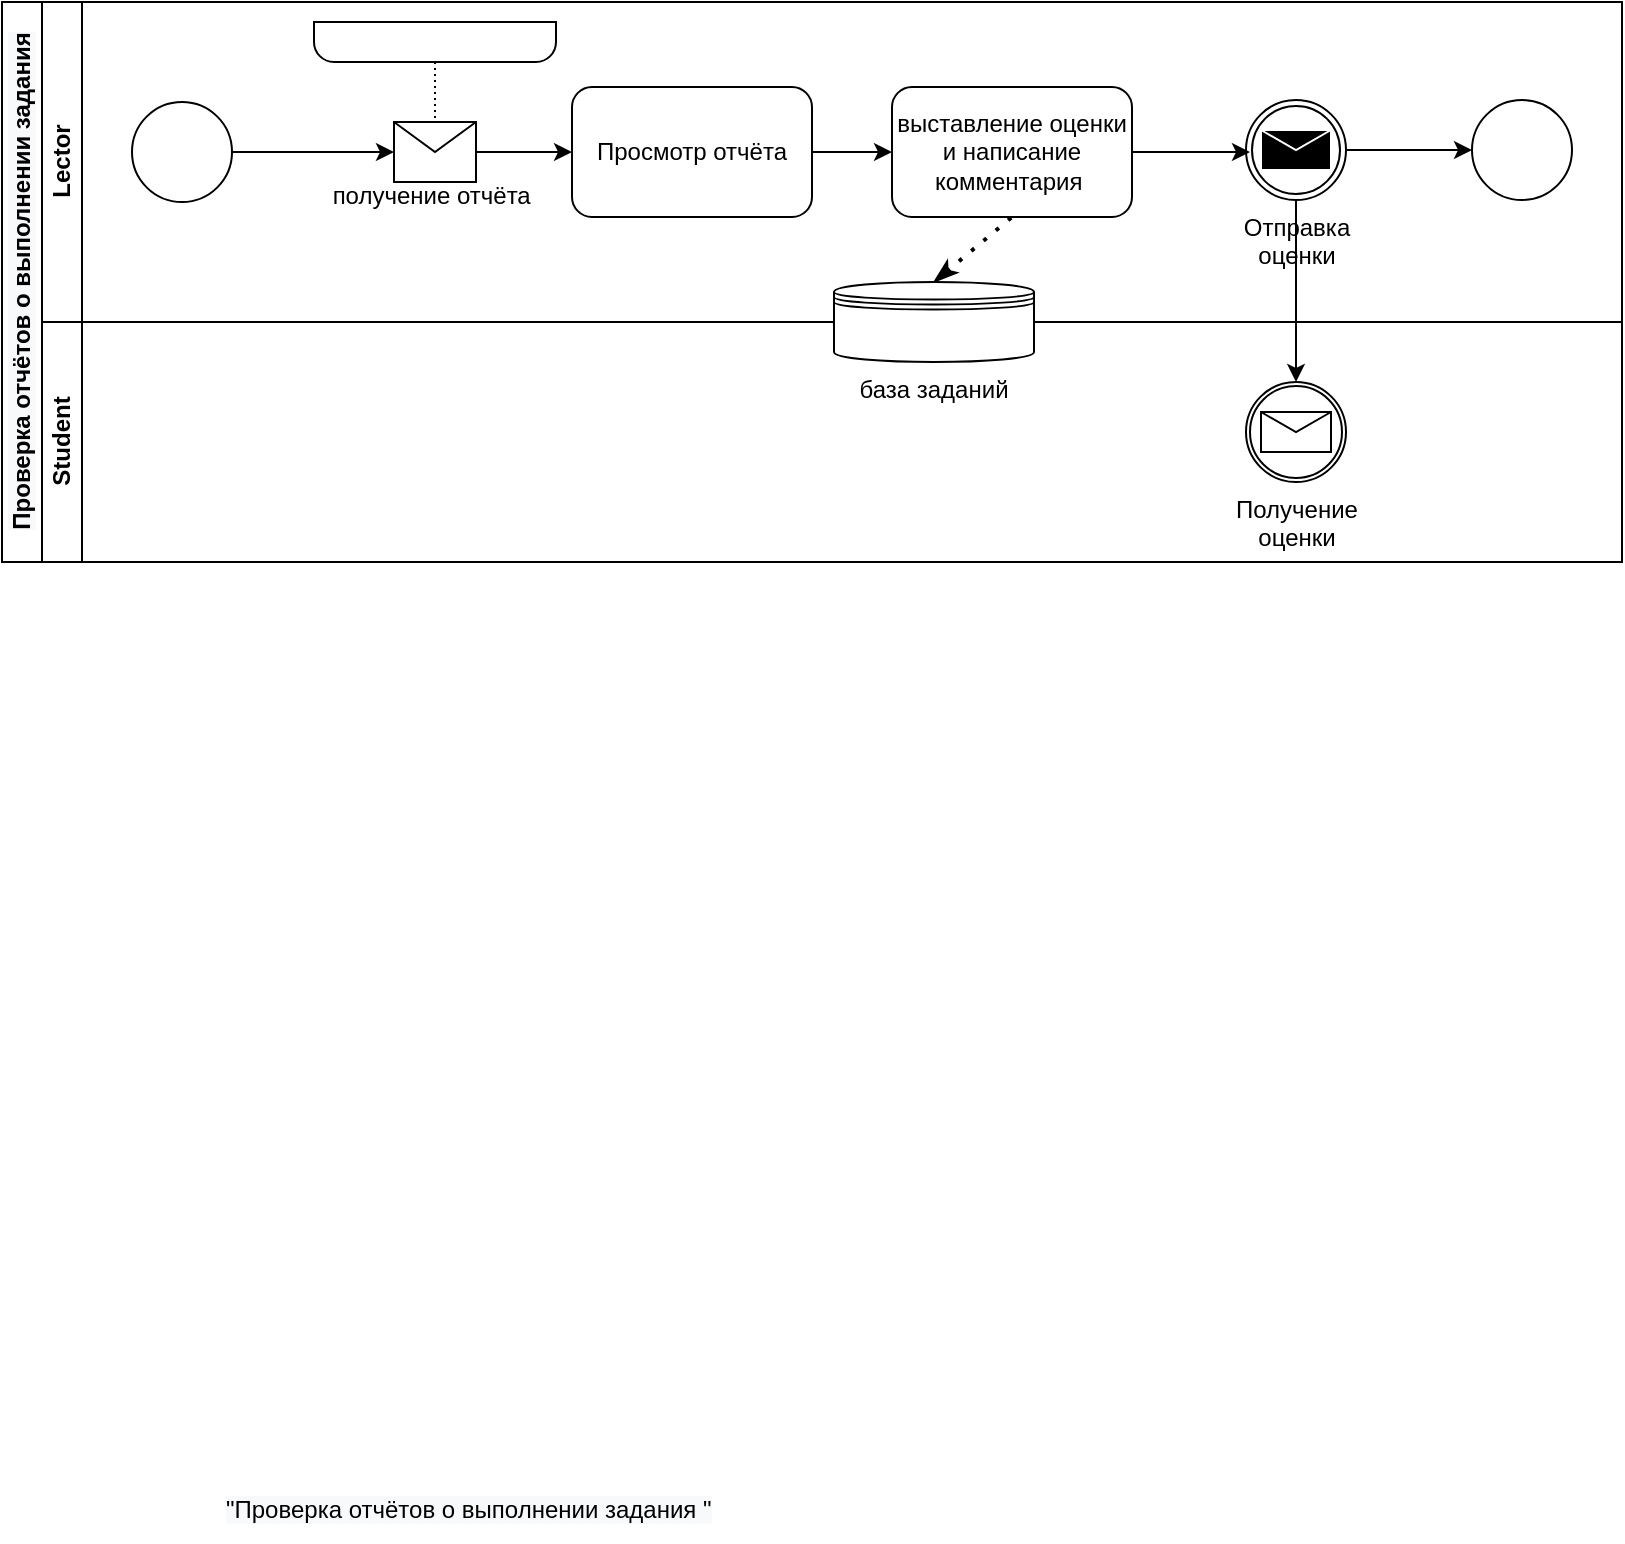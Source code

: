 <mxfile version="15.5.4" type="device" pages="7"><diagram id="GolIMvnwb0JjCbQbKodA" name="Проверка отчёта "><mxGraphModel dx="2249" dy="762" grid="1" gridSize="10" guides="1" tooltips="1" connect="1" arrows="1" fold="1" page="1" pageScale="1" pageWidth="827" pageHeight="1169" math="0" shadow="0"><root><mxCell id="Z5e0yliPNZBuH_boRF22-0"/><mxCell id="Z5e0yliPNZBuH_boRF22-1" parent="Z5e0yliPNZBuH_boRF22-0"/><mxCell id="Z5e0yliPNZBuH_boRF22-3" value="&lt;span style=&quot;color: rgb(0, 0, 0); font-family: helvetica; font-size: 12px; font-style: normal; font-weight: 400; letter-spacing: normal; text-align: center; text-indent: 0px; text-transform: none; word-spacing: 0px; background-color: rgb(248, 249, 250); display: inline; float: none;&quot;&gt;&quot;Проверка отчётов о выполнении задания &quot;&lt;/span&gt;" style="text;whiteSpace=wrap;html=1;" parent="Z5e0yliPNZBuH_boRF22-1" vertex="1"><mxGeometry x="180" y="770" width="290" height="30" as="geometry"/></mxCell><mxCell id="EAvusS8DwWIQqtNzUH3i-0" value="&lt;span style=&quot;font-family: &amp;#34;helvetica&amp;#34; ; background-color: rgb(248 , 249 , 250)&quot;&gt;Проверка отчётов о выполнении задания&lt;/span&gt;" style="swimlane;html=1;childLayout=stackLayout;resizeParent=1;resizeParentMax=0;horizontal=0;startSize=20;horizontalStack=0;rounded=0;" parent="Z5e0yliPNZBuH_boRF22-1" vertex="1"><mxGeometry x="70" y="30" width="810" height="280" as="geometry"/></mxCell><mxCell id="EAvusS8DwWIQqtNzUH3i-1" value="Lector" style="swimlane;html=1;startSize=20;horizontal=0;" parent="EAvusS8DwWIQqtNzUH3i-0" vertex="1"><mxGeometry x="20" width="790" height="160" as="geometry"/></mxCell><mxCell id="EAvusS8DwWIQqtNzUH3i-2" value="" style="points=[[0.145,0.145,0],[0.5,0,0],[0.855,0.145,0],[1,0.5,0],[0.855,0.855,0],[0.5,1,0],[0.145,0.855,0],[0,0.5,0]];shape=mxgraph.bpmn.event;html=1;verticalLabelPosition=bottom;labelBackgroundColor=#ffffff;verticalAlign=top;align=center;perimeter=ellipsePerimeter;outlineConnect=0;aspect=fixed;outline=standard;symbol=general;rounded=0;" parent="EAvusS8DwWIQqtNzUH3i-1" vertex="1"><mxGeometry x="45" y="50" width="50" height="50" as="geometry"/></mxCell><mxCell id="VrsqGcpbJIwdptxZl-hQ-15" value="" style="edgeStyle=orthogonalEdgeStyle;rounded=0;orthogonalLoop=1;jettySize=auto;html=1;" parent="EAvusS8DwWIQqtNzUH3i-1" source="EAvusS8DwWIQqtNzUH3i-24" target="EAvusS8DwWIQqtNzUH3i-23" edge="1"><mxGeometry relative="1" as="geometry"/></mxCell><mxCell id="EAvusS8DwWIQqtNzUH3i-24" value="&lt;div&gt;Отправка &lt;br&gt;&lt;/div&gt;&lt;div&gt;оценки&lt;/div&gt;" style="points=[[0.145,0.145,0],[0.5,0,0],[0.855,0.145,0],[1,0.5,0],[0.855,0.855,0],[0.5,1,0],[0.145,0.855,0],[0,0.5,0]];shape=mxgraph.bpmn.event;html=1;verticalLabelPosition=bottom;labelBackgroundColor=#ffffff;verticalAlign=top;align=center;perimeter=ellipsePerimeter;outlineConnect=0;aspect=fixed;outline=throwing;symbol=message;rounded=0;" parent="EAvusS8DwWIQqtNzUH3i-1" vertex="1"><mxGeometry x="602" y="49" width="50" height="50" as="geometry"/></mxCell><mxCell id="VrsqGcpbJIwdptxZl-hQ-4" value="" style="shape=mxgraph.bpmn.task;part=1;taskMarker=abstract;rectStyle=rounded;isLoopSub=0;topLeftStyle=square;topRightStyle=square;whiteSpace=wrap;" parent="EAvusS8DwWIQqtNzUH3i-1" vertex="1"><mxGeometry x="136" y="10" width="121" height="20" as="geometry"/></mxCell><mxCell id="VrsqGcpbJIwdptxZl-hQ-8" value="" style="edgeStyle=orthogonalEdgeStyle;rounded=0;orthogonalLoop=1;jettySize=auto;html=1;entryX=0;entryY=0.5;entryDx=0;entryDy=0;entryPerimeter=0;" parent="EAvusS8DwWIQqtNzUH3i-1" source="VrsqGcpbJIwdptxZl-hQ-5" target="VrsqGcpbJIwdptxZl-hQ-9" edge="1"><mxGeometry relative="1" as="geometry"><mxPoint x="257.5" y="75" as="targetPoint"/></mxGeometry></mxCell><mxCell id="VrsqGcpbJIwdptxZl-hQ-5" value="&#10;&#10;&#10;получение отчёта " style="shape=message;" parent="EAvusS8DwWIQqtNzUH3i-1" vertex="1"><mxGeometry x="176" y="60" width="41" height="30" as="geometry"/></mxCell><mxCell id="VrsqGcpbJIwdptxZl-hQ-6" value="" style="edgeStyle=orthogonalEdgeStyle;html=1;elbow=horizontal;endArrow=none;labelBackgroundColor=none;endSize=12;endFill=0;dashed=1;dashPattern=1 2;exitX=0.5;exitY=1;rounded=0;" parent="EAvusS8DwWIQqtNzUH3i-1" source="VrsqGcpbJIwdptxZl-hQ-4" target="VrsqGcpbJIwdptxZl-hQ-5" edge="1"><mxGeometry relative="1" as="geometry"/></mxCell><mxCell id="EAvusS8DwWIQqtNzUH3i-3" value="" style="endArrow=classic;html=1;exitX=1;exitY=0.5;exitDx=0;exitDy=0;exitPerimeter=0;entryX=0;entryY=0.5;entryDx=0;entryDy=0;" parent="EAvusS8DwWIQqtNzUH3i-1" source="EAvusS8DwWIQqtNzUH3i-2" target="VrsqGcpbJIwdptxZl-hQ-5" edge="1"><mxGeometry width="50" height="50" relative="1" as="geometry"><mxPoint x="175" y="90" as="sourcePoint"/><mxPoint x="165" y="75" as="targetPoint"/></mxGeometry></mxCell><mxCell id="VrsqGcpbJIwdptxZl-hQ-11" value="" style="edgeStyle=orthogonalEdgeStyle;rounded=0;orthogonalLoop=1;jettySize=auto;html=1;" parent="EAvusS8DwWIQqtNzUH3i-1" source="VrsqGcpbJIwdptxZl-hQ-9" target="VrsqGcpbJIwdptxZl-hQ-10" edge="1"><mxGeometry relative="1" as="geometry"/></mxCell><mxCell id="VrsqGcpbJIwdptxZl-hQ-9" value="Просмотр отчёта" style="points=[[0.25,0,0],[0.5,0,0],[0.75,0,0],[1,0.25,0],[1,0.5,0],[1,0.75,0],[0.75,1,0],[0.5,1,0],[0.25,1,0],[0,0.75,0],[0,0.5,0],[0,0.25,0]];shape=mxgraph.bpmn.task;whiteSpace=wrap;rectStyle=rounded;size=10;taskMarker=abstract;" parent="EAvusS8DwWIQqtNzUH3i-1" vertex="1"><mxGeometry x="265" y="42.5" width="120" height="65" as="geometry"/></mxCell><mxCell id="VrsqGcpbJIwdptxZl-hQ-13" value="" style="edgeStyle=orthogonalEdgeStyle;rounded=0;orthogonalLoop=1;jettySize=auto;html=1;" parent="EAvusS8DwWIQqtNzUH3i-1" source="VrsqGcpbJIwdptxZl-hQ-10" edge="1"><mxGeometry relative="1" as="geometry"><mxPoint x="604" y="75" as="targetPoint"/></mxGeometry></mxCell><mxCell id="VrsqGcpbJIwdptxZl-hQ-10" value="выставление оценки и написание комментария " style="points=[[0.25,0,0],[0.5,0,0],[0.75,0,0],[1,0.25,0],[1,0.5,0],[1,0.75,0],[0.75,1,0],[0.5,1,0],[0.25,1,0],[0,0.75,0],[0,0.5,0],[0,0.25,0]];shape=mxgraph.bpmn.task;whiteSpace=wrap;rectStyle=rounded;size=10;taskMarker=abstract;" parent="EAvusS8DwWIQqtNzUH3i-1" vertex="1"><mxGeometry x="425" y="42.5" width="120" height="65" as="geometry"/></mxCell><mxCell id="EAvusS8DwWIQqtNzUH3i-23" value="" style="points=[[0.145,0.145,0],[0.5,0,0],[0.855,0.145,0],[1,0.5,0],[0.855,0.855,0],[0.5,1,0],[0.145,0.855,0],[0,0.5,0]];shape=mxgraph.bpmn.event;html=1;verticalLabelPosition=bottom;labelBackgroundColor=#ffffff;verticalAlign=top;align=center;perimeter=ellipsePerimeter;outlineConnect=0;aspect=fixed;outline=standard;symbol=general;rounded=0;" parent="EAvusS8DwWIQqtNzUH3i-1" vertex="1"><mxGeometry x="715" y="49" width="50" height="50" as="geometry"/></mxCell><mxCell id="EAvusS8DwWIQqtNzUH3i-14" value="Student" style="swimlane;html=1;startSize=20;horizontal=0;" parent="EAvusS8DwWIQqtNzUH3i-0" vertex="1"><mxGeometry x="20" y="160" width="790" height="120" as="geometry"/></mxCell><mxCell id="EAvusS8DwWIQqtNzUH3i-11" value="&lt;div&gt;Получение &lt;br&gt;&lt;/div&gt;&lt;div&gt;оценки&lt;/div&gt;" style="points=[[0.145,0.145,0],[0.5,0,0],[0.855,0.145,0],[1,0.5,0],[0.855,0.855,0],[0.5,1,0],[0.145,0.855,0],[0,0.5,0]];shape=mxgraph.bpmn.event;html=1;verticalLabelPosition=bottom;labelBackgroundColor=#ffffff;verticalAlign=top;align=center;perimeter=ellipsePerimeter;outlineConnect=0;aspect=fixed;outline=catching;symbol=message;rounded=0;" parent="EAvusS8DwWIQqtNzUH3i-14" vertex="1"><mxGeometry x="602" y="30" width="50" height="50" as="geometry"/></mxCell><mxCell id="EAvusS8DwWIQqtNzUH3i-27" value="база заданий" style="shape=datastore;whiteSpace=wrap;html=1;labelPosition=center;verticalLabelPosition=bottom;align=center;verticalAlign=top;rounded=0;" parent="EAvusS8DwWIQqtNzUH3i-14" vertex="1"><mxGeometry x="396" y="-20" width="100" height="40" as="geometry"/></mxCell><mxCell id="EAvusS8DwWIQqtNzUH3i-30" value="" style="endArrow=classic;html=1;entryX=0.5;entryY=0;entryDx=0;entryDy=0;entryPerimeter=0;exitX=0.5;exitY=1;exitDx=0;exitDy=0;exitPerimeter=0;" parent="EAvusS8DwWIQqtNzUH3i-0" source="EAvusS8DwWIQqtNzUH3i-24" target="EAvusS8DwWIQqtNzUH3i-11" edge="1"><mxGeometry width="50" height="50" relative="1" as="geometry"><mxPoint x="505" y="520" as="sourcePoint"/><mxPoint x="720" y="140" as="targetPoint"/></mxGeometry></mxCell><mxCell id="EAvusS8DwWIQqtNzUH3i-28" value="" style="endArrow=none;dashed=1;html=1;dashPattern=1 3;strokeWidth=2;entryX=0.5;entryY=1;entryDx=0;entryDy=0;exitX=0.5;exitY=0;exitDx=0;exitDy=0;endFill=0;startArrow=classicThin;startFill=1;entryPerimeter=0;" parent="EAvusS8DwWIQqtNzUH3i-0" source="EAvusS8DwWIQqtNzUH3i-27" target="VrsqGcpbJIwdptxZl-hQ-10" edge="1"><mxGeometry width="50" height="50" relative="1" as="geometry"><mxPoint x="765" y="280" as="sourcePoint"/><mxPoint x="825" y="300" as="targetPoint"/><Array as="points"/></mxGeometry></mxCell></root></mxGraphModel></diagram><diagram id="jGvSqwtx7pe-Zn-_Jh7l" name="Выполнение задания "><mxGraphModel dx="1422" dy="762" grid="1" gridSize="10" guides="1" tooltips="1" connect="1" arrows="1" fold="1" page="1" pageScale="1" pageWidth="827" pageHeight="1169" math="0" shadow="0"><root><mxCell id="0"/><mxCell id="1" parent="0"/><mxCell id="OmOej96tKhtNniCAWDA3-2" value="Выполнение задания" style="swimlane;html=1;childLayout=stackLayout;resizeParent=1;resizeParentMax=0;horizontal=0;startSize=20;horizontalStack=0;rounded=0;" parent="1" vertex="1"><mxGeometry x="70" y="30" width="1010" height="410" as="geometry"/></mxCell><mxCell id="OmOej96tKhtNniCAWDA3-3" value="Student" style="swimlane;html=1;startSize=20;horizontal=0;" parent="OmOej96tKhtNniCAWDA3-2" vertex="1"><mxGeometry x="20" width="990" height="190" as="geometry"/></mxCell><mxCell id="OmOej96tKhtNniCAWDA3-4" value="&lt;div&gt;Отчёт о &lt;br&gt;&lt;/div&gt;&lt;div&gt;выполнении загружен &lt;/div&gt;" style="points=[[0.145,0.145,0],[0.5,0,0],[0.855,0.145,0],[1,0.5,0],[0.855,0.855,0],[0.5,1,0],[0.145,0.855,0],[0,0.5,0]];shape=mxgraph.bpmn.event;html=1;verticalLabelPosition=bottom;labelBackgroundColor=#ffffff;verticalAlign=top;align=center;perimeter=ellipsePerimeter;outlineConnect=0;aspect=fixed;outline=standard;symbol=general;rounded=0;" parent="OmOej96tKhtNniCAWDA3-3" vertex="1"><mxGeometry x="70" y="35" width="50" height="50" as="geometry"/></mxCell><mxCell id="OmOej96tKhtNniCAWDA3-5" value="" style="endArrow=classic;html=1;exitX=1;exitY=0.5;exitDx=0;exitDy=0;exitPerimeter=0;entryX=0;entryY=0.5;entryDx=0;entryDy=0;entryPerimeter=0;" parent="OmOej96tKhtNniCAWDA3-3" source="OmOej96tKhtNniCAWDA3-4" target="OmOej96tKhtNniCAWDA3-12" edge="1"><mxGeometry width="50" height="50" relative="1" as="geometry"><mxPoint x="190" y="90" as="sourcePoint"/><mxPoint x="140" y="60" as="targetPoint"/></mxGeometry></mxCell><mxCell id="OmOej96tKhtNniCAWDA3-6" value="&lt;div&gt;время выделенное на &lt;br&gt;&lt;/div&gt;&lt;div&gt;выполнение задания, кончилось &lt;br&gt;&lt;/div&gt;" style="points=[[0.25,0.25,0],[0.5,0,0],[0.75,0.25,0],[1,0.5,0],[0.75,0.75,0],[0.5,1,0],[0.25,0.75,0],[0,0.5,0]];shape=mxgraph.bpmn.gateway2;html=1;verticalLabelPosition=bottom;labelBackgroundColor=#ffffff;verticalAlign=top;align=center;perimeter=rhombusPerimeter;outlineConnect=0;outline=standard;symbol=timer;rounded=0;" parent="OmOej96tKhtNniCAWDA3-3" vertex="1"><mxGeometry x="320" y="35" width="50" height="50" as="geometry"/></mxCell><mxCell id="OmOej96tKhtNniCAWDA3-7" value="" style="endArrow=classic;html=1;exitX=1;exitY=0.5;exitDx=0;exitDy=0;exitPerimeter=0;" parent="OmOej96tKhtNniCAWDA3-3" source="OmOej96tKhtNniCAWDA3-12" target="OmOej96tKhtNniCAWDA3-6" edge="1"><mxGeometry width="50" height="50" relative="1" as="geometry"><mxPoint x="190" y="60" as="sourcePoint"/><mxPoint x="170" y="-90" as="targetPoint"/></mxGeometry></mxCell><mxCell id="OmOej96tKhtNniCAWDA3-8" value="закрыть задание и поставить 0 баллов " style="rounded=1;whiteSpace=wrap;html=1;" parent="OmOej96tKhtNniCAWDA3-3" vertex="1"><mxGeometry x="730" y="30" width="120" height="60" as="geometry"/></mxCell><mxCell id="OmOej96tKhtNniCAWDA3-9" value="" style="endArrow=classic;html=1;exitX=1;exitY=0.5;exitDx=0;exitDy=0;exitPerimeter=0;entryX=0;entryY=0.5;entryDx=0;entryDy=0;" parent="OmOej96tKhtNniCAWDA3-3" source="OmOej96tKhtNniCAWDA3-6" target="OmOej96tKhtNniCAWDA3-8" edge="1"><mxGeometry width="50" height="50" relative="1" as="geometry"><mxPoint x="80" y="-80" as="sourcePoint"/><mxPoint x="130" y="-130" as="targetPoint"/></mxGeometry></mxCell><mxCell id="OmOej96tKhtNniCAWDA3-10" value="" style="points=[[0.145,0.145,0],[0.5,0,0],[0.855,0.145,0],[1,0.5,0],[0.855,0.855,0],[0.5,1,0],[0.145,0.855,0],[0,0.5,0]];shape=mxgraph.bpmn.event;html=1;verticalLabelPosition=bottom;labelBackgroundColor=#ffffff;verticalAlign=top;align=center;perimeter=ellipsePerimeter;outlineConnect=0;aspect=fixed;outline=standard;symbol=general;rounded=0;" parent="OmOej96tKhtNniCAWDA3-3" vertex="1"><mxGeometry x="890" y="35" width="50" height="50" as="geometry"/></mxCell><mxCell id="OmOej96tKhtNniCAWDA3-11" value="" style="endArrow=classic;html=1;entryX=0;entryY=0.5;entryDx=0;entryDy=0;entryPerimeter=0;exitX=1;exitY=0.5;exitDx=0;exitDy=0;" parent="OmOej96tKhtNniCAWDA3-3" source="OmOej96tKhtNniCAWDA3-8" target="OmOej96tKhtNniCAWDA3-10" edge="1"><mxGeometry width="50" height="50" relative="1" as="geometry"><mxPoint x="520" as="sourcePoint"/><mxPoint x="1060" y="-80" as="targetPoint"/></mxGeometry></mxCell><mxCell id="OmOej96tKhtNniCAWDA3-12" value="" style="points=[[0.25,0.25,0],[0.5,0,0],[0.75,0.25,0],[1,0.5,0],[0.75,0.75,0],[0.5,1,0],[0.25,0.75,0],[0,0.5,0]];shape=mxgraph.bpmn.gateway2;html=1;verticalLabelPosition=bottom;labelBackgroundColor=#ffffff;verticalAlign=top;align=center;perimeter=rhombusPerimeter;outlineConnect=0;outline=none;symbol=none;gwType=exclusive;rounded=0;" parent="OmOej96tKhtNniCAWDA3-3" vertex="1"><mxGeometry x="150" y="35" width="50" height="50" as="geometry"/></mxCell><mxCell id="OmOej96tKhtNniCAWDA3-13" value="&lt;div&gt;Получение &lt;br&gt;&lt;/div&gt;&lt;div&gt;оценки&lt;/div&gt;" style="points=[[0.145,0.145,0],[0.5,0,0],[0.855,0.145,0],[1,0.5,0],[0.855,0.855,0],[0.5,1,0],[0.145,0.855,0],[0,0.5,0]];shape=mxgraph.bpmn.event;html=1;verticalLabelPosition=bottom;labelBackgroundColor=#ffffff;verticalAlign=top;align=center;perimeter=ellipsePerimeter;outlineConnect=0;aspect=fixed;outline=catching;symbol=message;rounded=0;" parent="OmOej96tKhtNniCAWDA3-3" vertex="1"><mxGeometry x="690" y="105" width="50" height="50" as="geometry"/></mxCell><mxCell id="OmOej96tKhtNniCAWDA3-14" value="Внесение исправлений в отчёт " style="rounded=1;whiteSpace=wrap;html=1;" parent="OmOej96tKhtNniCAWDA3-3" vertex="1"><mxGeometry x="490" y="100" width="120" height="60" as="geometry"/></mxCell><mxCell id="OmOej96tKhtNniCAWDA3-15" value="" style="endArrow=classic;html=1;entryX=1;entryY=0.5;entryDx=0;entryDy=0;exitX=0;exitY=0.5;exitDx=0;exitDy=0;exitPerimeter=0;" parent="OmOej96tKhtNniCAWDA3-3" source="OmOej96tKhtNniCAWDA3-13" target="OmOej96tKhtNniCAWDA3-14" edge="1"><mxGeometry width="50" height="50" relative="1" as="geometry"><mxPoint x="540" y="280" as="sourcePoint"/><mxPoint x="590" y="230" as="targetPoint"/></mxGeometry></mxCell><mxCell id="OmOej96tKhtNniCAWDA3-16" value="&lt;div&gt;Lector&lt;/div&gt;" style="swimlane;html=1;startSize=20;horizontal=0;" parent="OmOej96tKhtNniCAWDA3-2" vertex="1"><mxGeometry x="20" y="190" width="990" height="220" as="geometry"/></mxCell><mxCell id="OmOej96tKhtNniCAWDA3-17" value="проверка отчёта " style="rounded=1;whiteSpace=wrap;html=1;" parent="OmOej96tKhtNniCAWDA3-16" vertex="1"><mxGeometry x="200" y="90" width="120" height="60" as="geometry"/></mxCell><mxCell id="OmOej96tKhtNniCAWDA3-18" value="" style="endArrow=classic;html=1;exitX=1;exitY=0.5;exitDx=0;exitDy=0;entryX=0;entryY=0.5;entryDx=0;entryDy=0;entryPerimeter=0;" parent="OmOej96tKhtNniCAWDA3-16" source="OmOej96tKhtNniCAWDA3-17" target="OmOej96tKhtNniCAWDA3-20" edge="1"><mxGeometry width="50" height="50" relative="1" as="geometry"><mxPoint x="350" y="120" as="sourcePoint"/><mxPoint x="420" y="80" as="targetPoint"/></mxGeometry></mxCell><mxCell id="OmOej96tKhtNniCAWDA3-19" value="Отчёт принят?" style="text;html=1;align=center;verticalAlign=middle;resizable=0;points=[];autosize=1;strokeColor=none;fillColor=none;" parent="OmOej96tKhtNniCAWDA3-16" vertex="1"><mxGeometry x="340" y="90" width="100" height="20" as="geometry"/></mxCell><mxCell id="OmOej96tKhtNniCAWDA3-20" value="" style="points=[[0.25,0.25,0],[0.5,0,0],[0.75,0.25,0],[1,0.5,0],[0.75,0.75,0],[0.5,1,0],[0.25,0.75,0],[0,0.5,0]];shape=mxgraph.bpmn.gateway2;html=1;verticalLabelPosition=bottom;labelBackgroundColor=#ffffff;verticalAlign=top;align=center;perimeter=rhombusPerimeter;outlineConnect=0;outline=none;symbol=none;gwType=exclusive;rounded=0;" parent="OmOej96tKhtNniCAWDA3-16" vertex="1"><mxGeometry x="420" y="95" width="50" height="50" as="geometry"/></mxCell><mxCell id="OmOej96tKhtNniCAWDA3-21" value="выставление оценки " style="rounded=1;whiteSpace=wrap;html=1;" parent="OmOej96tKhtNniCAWDA3-16" vertex="1"><mxGeometry x="700" y="140" width="120" height="60" as="geometry"/></mxCell><mxCell id="OmOej96tKhtNniCAWDA3-22" value="Описание ошибок" style="rounded=1;whiteSpace=wrap;html=1;" parent="OmOej96tKhtNniCAWDA3-16" vertex="1"><mxGeometry x="520" y="30" width="120" height="60" as="geometry"/></mxCell><mxCell id="OmOej96tKhtNniCAWDA3-23" value="Нет" style="endArrow=classic;html=1;entryX=0;entryY=0.5;entryDx=0;entryDy=0;exitX=0.5;exitY=0;exitDx=0;exitDy=0;exitPerimeter=0;" parent="OmOej96tKhtNniCAWDA3-16" source="OmOej96tKhtNniCAWDA3-20" target="OmOej96tKhtNniCAWDA3-22" edge="1"><mxGeometry x="0.2" width="50" height="50" relative="1" as="geometry"><mxPoint x="320" y="-155" as="sourcePoint"/><mxPoint x="370" y="-205" as="targetPoint"/><Array as="points"><mxPoint x="445" y="60"/></Array><mxPoint as="offset"/></mxGeometry></mxCell><mxCell id="OmOej96tKhtNniCAWDA3-24" value="Да" style="endArrow=classic;html=1;entryX=0;entryY=0.5;entryDx=0;entryDy=0;exitX=0.5;exitY=1;exitDx=0;exitDy=0;exitPerimeter=0;" parent="OmOej96tKhtNniCAWDA3-16" source="OmOej96tKhtNniCAWDA3-20" target="OmOej96tKhtNniCAWDA3-21" edge="1"><mxGeometry width="50" height="50" relative="1" as="geometry"><mxPoint x="440" y="210" as="sourcePoint"/><mxPoint x="490" y="160" as="targetPoint"/><Array as="points"><mxPoint x="445" y="170"/></Array></mxGeometry></mxCell><mxCell id="OmOej96tKhtNniCAWDA3-25" value="" style="points=[[0.145,0.145,0],[0.5,0,0],[0.855,0.145,0],[1,0.5,0],[0.855,0.855,0],[0.5,1,0],[0.145,0.855,0],[0,0.5,0]];shape=mxgraph.bpmn.event;html=1;verticalLabelPosition=bottom;labelBackgroundColor=#ffffff;verticalAlign=top;align=center;perimeter=ellipsePerimeter;outlineConnect=0;aspect=fixed;outline=standard;symbol=general;rounded=0;" parent="OmOej96tKhtNniCAWDA3-16" vertex="1"><mxGeometry x="900" y="145" width="50" height="50" as="geometry"/></mxCell><mxCell id="OmOej96tKhtNniCAWDA3-26" value="&lt;div&gt;Отправка &lt;br&gt;&lt;/div&gt;&lt;div&gt;оценки&lt;/div&gt;" style="points=[[0.145,0.145,0],[0.5,0,0],[0.855,0.145,0],[1,0.5,0],[0.855,0.855,0],[0.5,1,0],[0.145,0.855,0],[0,0.5,0]];shape=mxgraph.bpmn.event;html=1;verticalLabelPosition=bottom;labelBackgroundColor=#ffffff;verticalAlign=top;align=center;perimeter=ellipsePerimeter;outlineConnect=0;aspect=fixed;outline=throwing;symbol=message;rounded=0;" parent="OmOej96tKhtNniCAWDA3-16" vertex="1"><mxGeometry x="690" y="35" width="50" height="50" as="geometry"/></mxCell><mxCell id="OmOej96tKhtNniCAWDA3-27" value="" style="endArrow=classic;html=1;entryX=0;entryY=0.5;entryDx=0;entryDy=0;entryPerimeter=0;exitX=1;exitY=0.5;exitDx=0;exitDy=0;" parent="OmOej96tKhtNniCAWDA3-16" source="OmOej96tKhtNniCAWDA3-22" target="OmOej96tKhtNniCAWDA3-26" edge="1"><mxGeometry width="50" height="50" relative="1" as="geometry"><mxPoint x="540" y="70" as="sourcePoint"/><mxPoint x="590" y="20" as="targetPoint"/></mxGeometry></mxCell><mxCell id="OmOej96tKhtNniCAWDA3-28" value="" style="endArrow=classic;html=1;exitX=1;exitY=0.5;exitDx=0;exitDy=0;entryX=0;entryY=0.5;entryDx=0;entryDy=0;entryPerimeter=0;" parent="OmOej96tKhtNniCAWDA3-16" source="OmOej96tKhtNniCAWDA3-21" target="OmOej96tKhtNniCAWDA3-25" edge="1"><mxGeometry width="50" height="50" relative="1" as="geometry"><mxPoint x="1220" y="370" as="sourcePoint"/><mxPoint x="920" y="170" as="targetPoint"/><Array as="points"/></mxGeometry></mxCell><mxCell id="OmOej96tKhtNniCAWDA3-29" value="база выполненых заданий" style="shape=datastore;whiteSpace=wrap;html=1;labelPosition=center;verticalLabelPosition=bottom;align=center;verticalAlign=top;rounded=0;" parent="OmOej96tKhtNniCAWDA3-16" vertex="1"><mxGeometry x="870" y="10" width="100" height="40" as="geometry"/></mxCell><mxCell id="OmOej96tKhtNniCAWDA3-30" value="" style="endArrow=none;dashed=1;html=1;dashPattern=1 3;strokeWidth=2;entryX=1;entryY=0;entryDx=0;entryDy=0;exitX=0.15;exitY=0.95;exitDx=0;exitDy=0;endFill=0;startArrow=classicThin;startFill=1;exitPerimeter=0;" parent="OmOej96tKhtNniCAWDA3-16" source="OmOej96tKhtNniCAWDA3-29" target="OmOej96tKhtNniCAWDA3-21" edge="1"><mxGeometry width="50" height="50" relative="1" as="geometry"><mxPoint x="760" y="120" as="sourcePoint"/><mxPoint x="810" y="70" as="targetPoint"/></mxGeometry></mxCell><mxCell id="OmOej96tKhtNniCAWDA3-31" value="" style="endArrow=classic;html=1;exitX=0.5;exitY=1;exitDx=0;exitDy=0;entryX=0;entryY=0.5;entryDx=0;entryDy=0;exitPerimeter=0;" parent="OmOej96tKhtNniCAWDA3-2" source="OmOej96tKhtNniCAWDA3-12" target="OmOej96tKhtNniCAWDA3-17" edge="1"><mxGeometry width="50" height="50" relative="1" as="geometry"><mxPoint x="185" y="85" as="sourcePoint"/><mxPoint x="420" y="260" as="targetPoint"/><Array as="points"><mxPoint x="195" y="310"/></Array></mxGeometry></mxCell><mxCell id="OmOej96tKhtNniCAWDA3-32" value="" style="endArrow=classic;html=1;entryX=0.5;entryY=1;entryDx=0;entryDy=0;entryPerimeter=0;exitX=0.5;exitY=0;exitDx=0;exitDy=0;exitPerimeter=0;" parent="OmOej96tKhtNniCAWDA3-2" source="OmOej96tKhtNniCAWDA3-26" edge="1"><mxGeometry width="50" height="50" relative="1" as="geometry"><mxPoint x="520" y="520" as="sourcePoint"/><mxPoint x="735" y="140" as="targetPoint"/></mxGeometry></mxCell><mxCell id="OmOej96tKhtNniCAWDA3-33" value="" style="endArrow=classic;html=1;entryX=0.5;entryY=0;entryDx=0;entryDy=0;exitX=0;exitY=0.5;exitDx=0;exitDy=0;" parent="OmOej96tKhtNniCAWDA3-2" source="OmOej96tKhtNniCAWDA3-14" target="OmOej96tKhtNniCAWDA3-17" edge="1"><mxGeometry width="50" height="50" relative="1" as="geometry"><mxPoint x="560" y="280" as="sourcePoint"/><mxPoint x="610" y="230" as="targetPoint"/><Array as="points"><mxPoint x="280" y="130"/></Array></mxGeometry></mxCell><mxCell id="OmOej96tKhtNniCAWDA3-34" value="" style="endArrow=none;dashed=1;html=1;dashPattern=1 3;strokeWidth=2;entryX=0.5;entryY=1;entryDx=0;entryDy=0;exitX=0.15;exitY=0.05;exitDx=0;exitDy=0;exitPerimeter=0;endFill=0;startArrow=classicThin;startFill=1;" parent="OmOej96tKhtNniCAWDA3-2" source="OmOej96tKhtNniCAWDA3-29" target="OmOej96tKhtNniCAWDA3-8" edge="1"><mxGeometry width="50" height="50" relative="1" as="geometry"><mxPoint x="780" y="310" as="sourcePoint"/><mxPoint x="830" y="260" as="targetPoint"/></mxGeometry></mxCell></root></mxGraphModel></diagram><diagram id="kfGE9YX9VHElqUYLjKsR" name="Авторизация "><mxGraphModel dx="1422" dy="762" grid="1" gridSize="10" guides="1" tooltips="1" connect="1" arrows="1" fold="1" page="1" pageScale="1" pageWidth="827" pageHeight="1169" math="0" shadow="0"><root><mxCell id="GF_7J13PyQOzU8q2-Fyt-0"/><mxCell id="GF_7J13PyQOzU8q2-Fyt-1" parent="GF_7J13PyQOzU8q2-Fyt-0"/><mxCell id="DFLD82V6L-8-JWRibDw--0" value="Авторизация" style="swimlane;html=1;childLayout=stackLayout;resizeParent=1;resizeParentMax=0;horizontal=0;startSize=20;horizontalStack=0;rounded=0;" parent="GF_7J13PyQOzU8q2-Fyt-1" vertex="1"><mxGeometry x="130" y="40" width="1070" height="260" as="geometry"/></mxCell><mxCell id="DFLD82V6L-8-JWRibDw--1" value="user" style="swimlane;html=1;startSize=20;horizontal=0;" parent="DFLD82V6L-8-JWRibDw--0" vertex="1"><mxGeometry x="20" width="1050" height="260" as="geometry"/></mxCell><mxCell id="DFLD82V6L-8-JWRibDw--2" value="&lt;div&gt;Запуск&amp;nbsp;&lt;/div&gt;&lt;div&gt;приложения&amp;nbsp;&lt;/div&gt;" style="points=[[0.145,0.145,0],[0.5,0,0],[0.855,0.145,0],[1,0.5,0],[0.855,0.855,0],[0.5,1,0],[0.145,0.855,0],[0,0.5,0]];shape=mxgraph.bpmn.event;html=1;verticalLabelPosition=bottom;labelBackgroundColor=#ffffff;verticalAlign=top;align=center;perimeter=ellipsePerimeter;outlineConnect=0;aspect=fixed;outline=standard;symbol=general;rounded=0;" parent="DFLD82V6L-8-JWRibDw--1" vertex="1"><mxGeometry x="56" y="77" width="50" height="50" as="geometry"/></mxCell><mxCell id="DFLD82V6L-8-JWRibDw--3" value="" style="edgeStyle=orthogonalEdgeStyle;rounded=0;orthogonalLoop=1;jettySize=auto;html=1;" parent="DFLD82V6L-8-JWRibDw--1" target="DFLD82V6L-8-JWRibDw--7" edge="1"><mxGeometry relative="1" as="geometry"><mxPoint x="488" y="102" as="sourcePoint"/></mxGeometry></mxCell><mxCell id="DFLD82V6L-8-JWRibDw--52" value="" style="edgeStyle=orthogonalEdgeStyle;rounded=0;orthogonalLoop=1;jettySize=auto;html=1;" parent="DFLD82V6L-8-JWRibDw--1" source="DFLD82V6L-8-JWRibDw--4" target="DFLD82V6L-8-JWRibDw--51" edge="1"><mxGeometry relative="1" as="geometry"/></mxCell><mxCell id="DFLD82V6L-8-JWRibDw--4" value="Ввод данных для входа" style="rounded=1;whiteSpace=wrap;html=1;" parent="DFLD82V6L-8-JWRibDw--1" vertex="1"><mxGeometry x="147" y="72" width="120" height="60" as="geometry"/></mxCell><mxCell id="DFLD82V6L-8-JWRibDw--5" value="" style="shape=mxgraph.bpmn.task;part=1;taskMarker=abstract;rectStyle=rounded;isLoopSub=0;topLeftStyle=square;topRightStyle=square;whiteSpace=wrap;" parent="DFLD82V6L-8-JWRibDw--1" vertex="1"><mxGeometry x="497" y="16" width="96" height="20" as="geometry"/></mxCell><mxCell id="DFLD82V6L-8-JWRibDw--6" value="" style="edgeStyle=orthogonalEdgeStyle;rounded=0;orthogonalLoop=1;jettySize=auto;html=1;" parent="DFLD82V6L-8-JWRibDw--1" source="DFLD82V6L-8-JWRibDw--7" target="DFLD82V6L-8-JWRibDw--12" edge="1"><mxGeometry relative="1" as="geometry"><mxPoint x="559" y="-23" as="targetPoint"/></mxGeometry></mxCell><mxCell id="DFLD82V6L-8-JWRibDw--7" value="&#10;&#10;&#10;&#10;отправка данных &#10;о входе " style="shape=message;" parent="DFLD82V6L-8-JWRibDw--1" vertex="1"><mxGeometry x="524" y="87" width="40" height="30" as="geometry"/></mxCell><mxCell id="DFLD82V6L-8-JWRibDw--8" value="" style="edgeStyle=orthogonalEdgeStyle;html=1;elbow=horizontal;endArrow=none;labelBackgroundColor=none;endSize=12;endFill=0;dashed=1;dashPattern=1 2;exitX=0.5;exitY=1;rounded=0;" parent="DFLD82V6L-8-JWRibDw--1" source="DFLD82V6L-8-JWRibDw--5" target="DFLD82V6L-8-JWRibDw--7" edge="1"><mxGeometry relative="1" as="geometry"><Array as="points"><mxPoint x="544" y="36"/></Array></mxGeometry></mxCell><mxCell id="DFLD82V6L-8-JWRibDw--9" value="" style="edgeStyle=orthogonalEdgeStyle;rounded=0;orthogonalLoop=1;jettySize=auto;html=1;" parent="DFLD82V6L-8-JWRibDw--1" source="DFLD82V6L-8-JWRibDw--2" target="DFLD82V6L-8-JWRibDw--4" edge="1"><mxGeometry relative="1" as="geometry"><mxPoint x="13" y="-23" as="targetPoint"/></mxGeometry></mxCell><mxCell id="DFLD82V6L-8-JWRibDw--10" value="" style="shape=mxgraph.bpmn.task;part=1;taskMarker=abstract;rectStyle=rounded;isLoopSub=0;topLeftStyle=square;topRightStyle=square;whiteSpace=wrap;" parent="DFLD82V6L-8-JWRibDw--1" vertex="1"><mxGeometry x="623" y="16" width="88" height="20" as="geometry"/></mxCell><mxCell id="DFLD82V6L-8-JWRibDw--45" value="" style="edgeStyle=orthogonalEdgeStyle;rounded=0;orthogonalLoop=1;jettySize=auto;html=1;entryX=0;entryY=0.5;entryDx=0;entryDy=0;" parent="DFLD82V6L-8-JWRibDw--1" source="DFLD82V6L-8-JWRibDw--12" target="DFLD82V6L-8-JWRibDw--47" edge="1"><mxGeometry relative="1" as="geometry"><mxPoint x="751" y="102" as="targetPoint"/></mxGeometry></mxCell><mxCell id="DFLD82V6L-8-JWRibDw--12" value="&#10;&#10;&#10;&#10;&#10;получение данных &#10;о пользователе&#10;" style="shape=message;" parent="DFLD82V6L-8-JWRibDw--1" vertex="1"><mxGeometry x="647" y="87" width="40" height="30" as="geometry"/></mxCell><mxCell id="DFLD82V6L-8-JWRibDw--13" value="" style="edgeStyle=orthogonalEdgeStyle;html=1;elbow=horizontal;endArrow=none;labelBackgroundColor=none;endSize=12;endFill=0;dashed=1;dashPattern=1 2;exitX=0.5;exitY=1;rounded=0;" parent="DFLD82V6L-8-JWRibDw--1" source="DFLD82V6L-8-JWRibDw--10" target="DFLD82V6L-8-JWRibDw--12" edge="1"><mxGeometry relative="1" as="geometry"/></mxCell><mxCell id="DFLD82V6L-8-JWRibDw--49" value="" style="edgeStyle=orthogonalEdgeStyle;rounded=0;orthogonalLoop=1;jettySize=auto;html=1;entryX=0;entryY=0.5;entryDx=0;entryDy=0;entryPerimeter=0;" parent="DFLD82V6L-8-JWRibDw--1" source="DFLD82V6L-8-JWRibDw--47" target="DFLD82V6L-8-JWRibDw--48" edge="1"><mxGeometry relative="1" as="geometry"/></mxCell><mxCell id="DFLD82V6L-8-JWRibDw--47" value="Проверка ответа на корректность&amp;nbsp;" style="rounded=1;whiteSpace=wrap;html=1;" parent="DFLD82V6L-8-JWRibDw--1" vertex="1"><mxGeometry x="731" y="72" width="120" height="60" as="geometry"/></mxCell><mxCell id="DFLD82V6L-8-JWRibDw--50" style="edgeStyle=orthogonalEdgeStyle;rounded=0;orthogonalLoop=1;jettySize=auto;html=1;entryX=1;entryY=0.5;entryDx=0;entryDy=0;" parent="DFLD82V6L-8-JWRibDw--1" source="DFLD82V6L-8-JWRibDw--48" target="DFLD82V6L-8-JWRibDw--56" edge="1"><mxGeometry relative="1" as="geometry"><Array as="points"><mxPoint x="925" y="200"/></Array></mxGeometry></mxCell><mxCell id="DFLD82V6L-8-JWRibDw--48" value="" style="points=[[0.25,0.25,0],[0.5,0,0],[0.75,0.25,0],[1,0.5,0],[0.75,0.75,0],[0.5,1,0],[0.25,0.75,0],[0,0.5,0]];shape=mxgraph.bpmn.gateway2;html=1;verticalLabelPosition=bottom;labelBackgroundColor=#ffffff;verticalAlign=top;align=center;perimeter=rhombusPerimeter;outlineConnect=0;outline=none;symbol=none;gwType=exclusive;" parent="DFLD82V6L-8-JWRibDw--1" vertex="1"><mxGeometry x="900" y="77" width="50" height="50" as="geometry"/></mxCell><mxCell id="DFLD82V6L-8-JWRibDw--54" value="" style="edgeStyle=orthogonalEdgeStyle;rounded=0;orthogonalLoop=1;jettySize=auto;html=1;" parent="DFLD82V6L-8-JWRibDw--1" source="DFLD82V6L-8-JWRibDw--51" target="DFLD82V6L-8-JWRibDw--53" edge="1"><mxGeometry relative="1" as="geometry"/></mxCell><mxCell id="DFLD82V6L-8-JWRibDw--51" value="проверка на корректность" style="rounded=1;whiteSpace=wrap;html=1;" parent="DFLD82V6L-8-JWRibDw--1" vertex="1"><mxGeometry x="300" y="72" width="120" height="60" as="geometry"/></mxCell><mxCell id="DFLD82V6L-8-JWRibDw--55" style="edgeStyle=orthogonalEdgeStyle;rounded=0;orthogonalLoop=1;jettySize=auto;html=1;entryX=1;entryY=0.5;entryDx=0;entryDy=0;" parent="DFLD82V6L-8-JWRibDw--1" source="DFLD82V6L-8-JWRibDw--53" target="DFLD82V6L-8-JWRibDw--56" edge="1"><mxGeometry relative="1" as="geometry"><Array as="points"><mxPoint x="475" y="200"/></Array></mxGeometry></mxCell><mxCell id="DFLD82V6L-8-JWRibDw--53" value="" style="points=[[0.25,0.25,0],[0.5,0,0],[0.75,0.25,0],[1,0.5,0],[0.75,0.75,0],[0.5,1,0],[0.25,0.75,0],[0,0.5,0]];shape=mxgraph.bpmn.gateway2;html=1;verticalLabelPosition=bottom;labelBackgroundColor=#ffffff;verticalAlign=top;align=center;perimeter=rhombusPerimeter;outlineConnect=0;outline=none;symbol=none;gwType=exclusive;" parent="DFLD82V6L-8-JWRibDw--1" vertex="1"><mxGeometry x="450" y="77" width="50" height="50" as="geometry"/></mxCell><mxCell id="DFLD82V6L-8-JWRibDw--57" style="edgeStyle=orthogonalEdgeStyle;rounded=0;orthogonalLoop=1;jettySize=auto;html=1;entryX=0.5;entryY=1;entryDx=0;entryDy=0;" parent="DFLD82V6L-8-JWRibDw--1" source="DFLD82V6L-8-JWRibDw--56" target="DFLD82V6L-8-JWRibDw--4" edge="1"><mxGeometry relative="1" as="geometry"><Array as="points"><mxPoint x="207" y="200"/></Array></mxGeometry></mxCell><mxCell id="DFLD82V6L-8-JWRibDw--56" value="сообщение об ошибке&amp;nbsp;" style="rounded=1;whiteSpace=wrap;html=1;" parent="DFLD82V6L-8-JWRibDw--1" vertex="1"><mxGeometry x="259" y="170" width="120" height="60" as="geometry"/></mxCell><mxCell id="DFLD82V6L-8-JWRibDw--43" value="" style="points=[[0.145,0.145,0],[0.5,0,0],[0.855,0.145,0],[1,0.5,0],[0.855,0.855,0],[0.5,1,0],[0.145,0.855,0],[0,0.5,0]];shape=mxgraph.bpmn.event;html=1;verticalLabelPosition=bottom;labelBackgroundColor=#ffffff;verticalAlign=top;align=center;perimeter=ellipsePerimeter;outlineConnect=0;aspect=fixed;outline=standard;symbol=general;rounded=0;" parent="DFLD82V6L-8-JWRibDw--1" vertex="1"><mxGeometry x="980" y="77" width="50" height="50" as="geometry"/></mxCell><mxCell id="DFLD82V6L-8-JWRibDw--46" value="" style="edgeStyle=orthogonalEdgeStyle;rounded=0;orthogonalLoop=1;jettySize=auto;html=1;exitX=1;exitY=0.5;exitDx=0;exitDy=0;exitPerimeter=0;" parent="DFLD82V6L-8-JWRibDw--1" source="DFLD82V6L-8-JWRibDw--48" target="DFLD82V6L-8-JWRibDw--43" edge="1"><mxGeometry relative="1" as="geometry"><mxPoint x="901" y="98" as="sourcePoint"/></mxGeometry></mxCell></root></mxGraphModel></diagram><diagram name="Жизненный цикл студент" id="NpRaEkLJ-N9LredS4V0a"><mxGraphModel dx="1422" dy="762" grid="1" gridSize="10" guides="1" tooltips="1" connect="1" arrows="1" fold="1" page="1" pageScale="1" pageWidth="827" pageHeight="1169" math="0" shadow="0"><root><mxCell id="GqvKego69PqxCJnhAiMY-0"/><mxCell id="GqvKego69PqxCJnhAiMY-1" parent="GqvKego69PqxCJnhAiMY-0"/><mxCell id="0Y9S3ATYbRJL-Bi6Ajdj-0" value="Жизненный цикл&amp;nbsp;" style="swimlane;html=1;childLayout=stackLayout;resizeParent=1;resizeParentMax=0;horizontal=0;startSize=20;horizontalStack=0;rounded=0;" parent="GqvKego69PqxCJnhAiMY-1" vertex="1"><mxGeometry x="130" y="40" width="980" height="310" as="geometry"/></mxCell><mxCell id="0Y9S3ATYbRJL-Bi6Ajdj-1" value="Student" style="swimlane;html=1;startSize=20;horizontal=0;" parent="0Y9S3ATYbRJL-Bi6Ajdj-0" vertex="1"><mxGeometry x="20" width="960" height="310" as="geometry"/></mxCell><mxCell id="0Y9S3ATYbRJL-Bi6Ajdj-2" value="&lt;div&gt;Запуск&amp;nbsp;&lt;/div&gt;&lt;div&gt;приложения&amp;nbsp;&lt;/div&gt;" style="points=[[0.145,0.145,0],[0.5,0,0],[0.855,0.145,0],[1,0.5,0],[0.855,0.855,0],[0.5,1,0],[0.145,0.855,0],[0,0.5,0]];shape=mxgraph.bpmn.event;html=1;verticalLabelPosition=bottom;labelBackgroundColor=#ffffff;verticalAlign=top;align=center;perimeter=ellipsePerimeter;outlineConnect=0;aspect=fixed;outline=standard;symbol=general;rounded=0;" parent="0Y9S3ATYbRJL-Bi6Ajdj-1" vertex="1"><mxGeometry x="56" y="179" width="50" height="50" as="geometry"/></mxCell><mxCell id="0Y9S3ATYbRJL-Bi6Ajdj-42" value="" style="edgeStyle=orthogonalEdgeStyle;rounded=0;orthogonalLoop=1;jettySize=auto;html=1;entryX=0;entryY=0.5;entryDx=0;entryDy=0;" parent="0Y9S3ATYbRJL-Bi6Ajdj-1" source="0Y9S3ATYbRJL-Bi6Ajdj-2" target="mcXK641F1UsjXHTJSyX9-0" edge="1"><mxGeometry relative="1" as="geometry"><mxPoint x="147" y="204" as="targetPoint"/></mxGeometry></mxCell><mxCell id="0Y9S3ATYbRJL-Bi6Ajdj-56" value="" style="edgeStyle=orthogonalEdgeStyle;rounded=0;orthogonalLoop=1;jettySize=auto;html=1;exitX=1;exitY=0.5;exitDx=0;exitDy=0;" parent="0Y9S3ATYbRJL-Bi6Ajdj-1" source="mcXK641F1UsjXHTJSyX9-0" target="0Y9S3ATYbRJL-Bi6Ajdj-57" edge="1"><mxGeometry relative="1" as="geometry"><mxPoint x="452" y="79" as="targetPoint"/><mxPoint x="466" y="204" as="sourcePoint"/></mxGeometry></mxCell><mxCell id="wPJrzlhpOKmto3lvqkXz-5" style="edgeStyle=orthogonalEdgeStyle;rounded=0;orthogonalLoop=1;jettySize=auto;html=1;entryX=0;entryY=0.5;entryDx=0;entryDy=0;entryPerimeter=0;" parent="0Y9S3ATYbRJL-Bi6Ajdj-1" source="0Y9S3ATYbRJL-Bi6Ajdj-57" target="wPJrzlhpOKmto3lvqkXz-4" edge="1"><mxGeometry relative="1" as="geometry"/></mxCell><mxCell id="0Y9S3ATYbRJL-Bi6Ajdj-57" value="Отображение данных о студенте" style="rounded=1;whiteSpace=wrap;html=1;" parent="0Y9S3ATYbRJL-Bi6Ajdj-1" vertex="1"><mxGeometry x="289" y="174" width="120" height="60" as="geometry"/></mxCell><mxCell id="wPJrzlhpOKmto3lvqkXz-44" style="edgeStyle=orthogonalEdgeStyle;rounded=0;orthogonalLoop=1;jettySize=auto;html=1;" parent="0Y9S3ATYbRJL-Bi6Ajdj-1" source="0Y9S3ATYbRJL-Bi6Ajdj-58" target="wPJrzlhpOKmto3lvqkXz-49" edge="1"><mxGeometry relative="1" as="geometry"/></mxCell><mxCell id="0Y9S3ATYbRJL-Bi6Ajdj-58" value="Просмотр заданий&amp;nbsp;" style="rounded=1;whiteSpace=wrap;html=1;" parent="0Y9S3ATYbRJL-Bi6Ajdj-1" vertex="1"><mxGeometry x="529" y="20" width="120" height="60" as="geometry"/></mxCell><mxCell id="wPJrzlhpOKmto3lvqkXz-45" style="edgeStyle=orthogonalEdgeStyle;rounded=0;orthogonalLoop=1;jettySize=auto;html=1;" parent="0Y9S3ATYbRJL-Bi6Ajdj-1" source="0Y9S3ATYbRJL-Bi6Ajdj-59" target="wPJrzlhpOKmto3lvqkXz-12" edge="1"><mxGeometry relative="1" as="geometry"/></mxCell><mxCell id="0Y9S3ATYbRJL-Bi6Ajdj-59" value="просмотр материалов&amp;nbsp;" style="rounded=1;whiteSpace=wrap;html=1;" parent="0Y9S3ATYbRJL-Bi6Ajdj-1" vertex="1"><mxGeometry x="529" y="129" width="120" height="60" as="geometry"/></mxCell><mxCell id="wPJrzlhpOKmto3lvqkXz-9" value="" style="edgeStyle=orthogonalEdgeStyle;rounded=0;orthogonalLoop=1;jettySize=auto;html=1;" parent="0Y9S3ATYbRJL-Bi6Ajdj-1" source="0Y9S3ATYbRJL-Bi6Ajdj-60" target="wPJrzlhpOKmto3lvqkXz-10" edge="1"><mxGeometry relative="1" as="geometry"><mxPoint x="680" y="279" as="targetPoint"/></mxGeometry></mxCell><mxCell id="0Y9S3ATYbRJL-Bi6Ajdj-60" value="просмотр настроек приложения&amp;nbsp;" style="rounded=1;whiteSpace=wrap;html=1;" parent="0Y9S3ATYbRJL-Bi6Ajdj-1" vertex="1"><mxGeometry x="517" y="234" width="120" height="60" as="geometry"/></mxCell><mxCell id="wPJrzlhpOKmto3lvqkXz-2" style="edgeStyle=orthogonalEdgeStyle;rounded=0;orthogonalLoop=1;jettySize=auto;html=1;exitX=0.5;exitY=0;exitDx=0;exitDy=0;exitPerimeter=0;" parent="0Y9S3ATYbRJL-Bi6Ajdj-1" source="wPJrzlhpOKmto3lvqkXz-0" target="0Y9S3ATYbRJL-Bi6Ajdj-58" edge="1"><mxGeometry relative="1" as="geometry"><Array as="points"><mxPoint x="492" y="50"/></Array></mxGeometry></mxCell><mxCell id="wPJrzlhpOKmto3lvqkXz-3" value="" style="edgeStyle=orthogonalEdgeStyle;rounded=0;orthogonalLoop=1;jettySize=auto;html=1;exitX=0.5;exitY=1;exitDx=0;exitDy=0;exitPerimeter=0;" parent="0Y9S3ATYbRJL-Bi6Ajdj-1" source="wPJrzlhpOKmto3lvqkXz-0" target="0Y9S3ATYbRJL-Bi6Ajdj-59" edge="1"><mxGeometry relative="1" as="geometry"><Array as="points"><mxPoint x="492" y="159"/></Array></mxGeometry></mxCell><mxCell id="wPJrzlhpOKmto3lvqkXz-0" value="" style="points=[[0.25,0.25,0],[0.5,0,0],[0.75,0.25,0],[1,0.5,0],[0.75,0.75,0],[0.5,1,0],[0.25,0.75,0],[0,0.5,0]];shape=mxgraph.bpmn.gateway2;html=1;verticalLabelPosition=bottom;labelBackgroundColor=#ffffff;verticalAlign=top;align=center;perimeter=rhombusPerimeter;outlineConnect=0;outline=none;symbol=none;gwType=exclusive;" parent="0Y9S3ATYbRJL-Bi6Ajdj-1" vertex="1"><mxGeometry x="467" y="79" width="50" height="50" as="geometry"/></mxCell><mxCell id="wPJrzlhpOKmto3lvqkXz-6" style="edgeStyle=orthogonalEdgeStyle;rounded=0;orthogonalLoop=1;jettySize=auto;html=1;entryX=0;entryY=0.5;entryDx=0;entryDy=0;entryPerimeter=0;" parent="0Y9S3ATYbRJL-Bi6Ajdj-1" source="wPJrzlhpOKmto3lvqkXz-4" target="wPJrzlhpOKmto3lvqkXz-0" edge="1"><mxGeometry relative="1" as="geometry"><Array as="points"><mxPoint x="454" y="104"/></Array></mxGeometry></mxCell><mxCell id="wPJrzlhpOKmto3lvqkXz-7" style="edgeStyle=orthogonalEdgeStyle;rounded=0;orthogonalLoop=1;jettySize=auto;html=1;entryX=0;entryY=0.5;entryDx=0;entryDy=0;" parent="0Y9S3ATYbRJL-Bi6Ajdj-1" source="wPJrzlhpOKmto3lvqkXz-4" target="0Y9S3ATYbRJL-Bi6Ajdj-60" edge="1"><mxGeometry relative="1" as="geometry"><Array as="points"><mxPoint x="454" y="264"/></Array></mxGeometry></mxCell><mxCell id="wPJrzlhpOKmto3lvqkXz-4" value="" style="points=[[0.25,0.25,0],[0.5,0,0],[0.75,0.25,0],[1,0.5,0],[0.75,0.75,0],[0.5,1,0],[0.25,0.75,0],[0,0.5,0]];shape=mxgraph.bpmn.gateway2;html=1;verticalLabelPosition=bottom;labelBackgroundColor=#ffffff;verticalAlign=top;align=center;perimeter=rhombusPerimeter;outlineConnect=0;outline=none;symbol=none;gwType=exclusive;" parent="0Y9S3ATYbRJL-Bi6Ajdj-1" vertex="1"><mxGeometry x="429" y="179" width="50" height="50" as="geometry"/></mxCell><mxCell id="R5IMbaKONTpH1YCY-rXq-1" style="edgeStyle=orthogonalEdgeStyle;rounded=0;orthogonalLoop=1;jettySize=auto;html=1;entryX=0;entryY=0.5;entryDx=0;entryDy=0;entryPerimeter=0;" parent="0Y9S3ATYbRJL-Bi6Ajdj-1" source="wPJrzlhpOKmto3lvqkXz-8" target="wPJrzlhpOKmto3lvqkXz-12" edge="1"><mxGeometry relative="1" as="geometry"><Array as="points"><mxPoint x="802" y="159"/></Array></mxGeometry></mxCell><mxCell id="wPJrzlhpOKmto3lvqkXz-8" value="внесение изменений&amp;nbsp;&lt;br&gt;в настройки" style="rounded=1;whiteSpace=wrap;html=1;" parent="0Y9S3ATYbRJL-Bi6Ajdj-1" vertex="1"><mxGeometry x="742" y="234" width="120" height="60" as="geometry"/></mxCell><mxCell id="wPJrzlhpOKmto3lvqkXz-11" value="" style="edgeStyle=orthogonalEdgeStyle;rounded=0;orthogonalLoop=1;jettySize=auto;html=1;entryX=0;entryY=0.5;entryDx=0;entryDy=0;" parent="0Y9S3ATYbRJL-Bi6Ajdj-1" source="wPJrzlhpOKmto3lvqkXz-10" target="wPJrzlhpOKmto3lvqkXz-8" edge="1"><mxGeometry relative="1" as="geometry"><Array as="points"><mxPoint x="732" y="264"/><mxPoint x="732" y="264"/></Array></mxGeometry></mxCell><mxCell id="wPJrzlhpOKmto3lvqkXz-47" style="edgeStyle=orthogonalEdgeStyle;rounded=0;orthogonalLoop=1;jettySize=auto;html=1;entryX=0;entryY=0.5;entryDx=0;entryDy=0;entryPerimeter=0;" parent="0Y9S3ATYbRJL-Bi6Ajdj-1" target="wPJrzlhpOKmto3lvqkXz-12" edge="1"><mxGeometry relative="1" as="geometry"><mxPoint x="692" y="159" as="sourcePoint"/><mxPoint x="842" y="159" as="targetPoint"/><Array as="points"><mxPoint x="692" y="159"/></Array></mxGeometry></mxCell><mxCell id="R5IMbaKONTpH1YCY-rXq-0" style="edgeStyle=orthogonalEdgeStyle;rounded=0;orthogonalLoop=1;jettySize=auto;html=1;entryX=0;entryY=0.5;entryDx=0;entryDy=0;entryPerimeter=0;exitX=0.5;exitY=0;exitDx=0;exitDy=0;exitPerimeter=0;" parent="0Y9S3ATYbRJL-Bi6Ajdj-1" source="wPJrzlhpOKmto3lvqkXz-10" target="wPJrzlhpOKmto3lvqkXz-12" edge="1"><mxGeometry relative="1" as="geometry"><mxPoint x="694" y="234" as="sourcePoint"/><mxPoint x="843" y="159" as="targetPoint"/><Array as="points"><mxPoint x="694" y="189"/><mxPoint x="802" y="189"/><mxPoint x="802" y="159"/></Array></mxGeometry></mxCell><mxCell id="wPJrzlhpOKmto3lvqkXz-10" value="" style="points=[[0.25,0.25,0],[0.5,0,0],[0.75,0.25,0],[1,0.5,0],[0.75,0.75,0],[0.5,1,0],[0.25,0.75,0],[0,0.5,0]];shape=mxgraph.bpmn.gateway2;html=1;verticalLabelPosition=bottom;labelBackgroundColor=#ffffff;verticalAlign=top;align=center;perimeter=rhombusPerimeter;outlineConnect=0;outline=none;symbol=none;gwType=exclusive;" parent="0Y9S3ATYbRJL-Bi6Ajdj-1" vertex="1"><mxGeometry x="669" y="239" width="50" height="50" as="geometry"/></mxCell><mxCell id="wPJrzlhpOKmto3lvqkXz-12" value="" style="points=[[0.145,0.145,0],[0.5,0,0],[0.855,0.145,0],[1,0.5,0],[0.855,0.855,0],[0.5,1,0],[0.145,0.855,0],[0,0.5,0]];shape=mxgraph.bpmn.event;html=1;verticalLabelPosition=bottom;labelBackgroundColor=#ffffff;verticalAlign=top;align=center;perimeter=ellipsePerimeter;outlineConnect=0;aspect=fixed;outline=standard;symbol=general;" parent="0Y9S3ATYbRJL-Bi6Ajdj-1" vertex="1"><mxGeometry x="890" y="134" width="50" height="50" as="geometry"/></mxCell><mxCell id="wPJrzlhpOKmto3lvqkXz-46" style="edgeStyle=orthogonalEdgeStyle;rounded=0;orthogonalLoop=1;jettySize=auto;html=1;exitX=0.5;exitY=1;exitDx=0;exitDy=0;" parent="0Y9S3ATYbRJL-Bi6Ajdj-1" source="wPJrzlhpOKmto3lvqkXz-43" target="wPJrzlhpOKmto3lvqkXz-12" edge="1"><mxGeometry relative="1" as="geometry"><Array as="points"><mxPoint x="802" y="159"/></Array></mxGeometry></mxCell><mxCell id="wPJrzlhpOKmto3lvqkXz-43" value="&quot;Выполнение задания&quot;" style="rounded=1;whiteSpace=wrap;html=1;" parent="0Y9S3ATYbRJL-Bi6Ajdj-1" vertex="1"><mxGeometry x="742" y="20" width="120" height="60" as="geometry"/></mxCell><mxCell id="wPJrzlhpOKmto3lvqkXz-50" value="" style="edgeStyle=orthogonalEdgeStyle;rounded=0;orthogonalLoop=1;jettySize=auto;html=1;" parent="0Y9S3ATYbRJL-Bi6Ajdj-1" source="wPJrzlhpOKmto3lvqkXz-49" target="wPJrzlhpOKmto3lvqkXz-43" edge="1"><mxGeometry relative="1" as="geometry"/></mxCell><mxCell id="72JByCN4zwkzMOJ7q3Tl-0" style="edgeStyle=orthogonalEdgeStyle;rounded=0;orthogonalLoop=1;jettySize=auto;html=1;exitX=0.5;exitY=1;exitDx=0;exitDy=0;exitPerimeter=0;entryX=0;entryY=0.5;entryDx=0;entryDy=0;entryPerimeter=0;" parent="0Y9S3ATYbRJL-Bi6Ajdj-1" source="wPJrzlhpOKmto3lvqkXz-49" target="wPJrzlhpOKmto3lvqkXz-12" edge="1"><mxGeometry relative="1" as="geometry"><Array as="points"><mxPoint x="695" y="129"/><mxPoint x="802" y="129"/><mxPoint x="802" y="159"/></Array><mxPoint x="694" y="79" as="sourcePoint"/><mxPoint x="842" y="159" as="targetPoint"/></mxGeometry></mxCell><mxCell id="wPJrzlhpOKmto3lvqkXz-49" value="" style="points=[[0.25,0.25,0],[0.5,0,0],[0.75,0.25,0],[1,0.5,0],[0.75,0.75,0],[0.5,1,0],[0.25,0.75,0],[0,0.5,0]];shape=mxgraph.bpmn.gateway2;html=1;verticalLabelPosition=bottom;labelBackgroundColor=#ffffff;verticalAlign=top;align=center;perimeter=rhombusPerimeter;outlineConnect=0;outline=none;symbol=none;gwType=exclusive;" parent="0Y9S3ATYbRJL-Bi6Ajdj-1" vertex="1"><mxGeometry x="670" y="25" width="50" height="50" as="geometry"/></mxCell><mxCell id="mcXK641F1UsjXHTJSyX9-0" value="&quot;Авторизация&quot;" style="rounded=1;whiteSpace=wrap;html=1;" parent="0Y9S3ATYbRJL-Bi6Ajdj-1" vertex="1"><mxGeometry x="144" y="174" width="120" height="60" as="geometry"/></mxCell></root></mxGraphModel></diagram><diagram id="N0CpzlHVTnOxLRSzhRrR" name="Жизненный цикл преподаватель "><mxGraphModel dx="1422" dy="762" grid="1" gridSize="10" guides="1" tooltips="1" connect="1" arrows="1" fold="1" page="1" pageScale="1" pageWidth="827" pageHeight="1169" math="0" shadow="0"><root><mxCell id="5jkdHL8EcLHsDQdFheJ2-0"/><mxCell id="5jkdHL8EcLHsDQdFheJ2-1" parent="5jkdHL8EcLHsDQdFheJ2-0"/><mxCell id="LvCx5GTZtCPCe8jr_1Q_-0" value="Жизненный цикл&amp;nbsp;" style="swimlane;html=1;childLayout=stackLayout;resizeParent=1;resizeParentMax=0;horizontal=0;startSize=20;horizontalStack=0;rounded=0;" parent="5jkdHL8EcLHsDQdFheJ2-1" vertex="1"><mxGeometry x="130" y="40" width="1130" height="310" as="geometry"/></mxCell><mxCell id="LvCx5GTZtCPCe8jr_1Q_-1" value="Lecturer" style="swimlane;html=1;startSize=20;horizontal=0;" parent="LvCx5GTZtCPCe8jr_1Q_-0" vertex="1"><mxGeometry x="20" width="1110" height="310" as="geometry"/></mxCell><mxCell id="LvCx5GTZtCPCe8jr_1Q_-2" value="&lt;div&gt;Запуск&amp;nbsp;&lt;/div&gt;&lt;div&gt;приложения&amp;nbsp;&lt;/div&gt;" style="points=[[0.145,0.145,0],[0.5,0,0],[0.855,0.145,0],[1,0.5,0],[0.855,0.855,0],[0.5,1,0],[0.145,0.855,0],[0,0.5,0]];shape=mxgraph.bpmn.event;html=1;verticalLabelPosition=bottom;labelBackgroundColor=#ffffff;verticalAlign=top;align=center;perimeter=ellipsePerimeter;outlineConnect=0;aspect=fixed;outline=standard;symbol=general;rounded=0;" parent="LvCx5GTZtCPCe8jr_1Q_-1" vertex="1"><mxGeometry x="56" y="179" width="50" height="50" as="geometry"/></mxCell><mxCell id="LvCx5GTZtCPCe8jr_1Q_-3" value="" style="edgeStyle=orthogonalEdgeStyle;rounded=0;orthogonalLoop=1;jettySize=auto;html=1;" parent="LvCx5GTZtCPCe8jr_1Q_-1" source="LvCx5GTZtCPCe8jr_1Q_-4" edge="1"><mxGeometry relative="1" as="geometry"><mxPoint x="303" y="204" as="targetPoint"/></mxGeometry></mxCell><mxCell id="LvCx5GTZtCPCe8jr_1Q_-4" value="&quot;Авторизация&quot;" style="rounded=1;whiteSpace=wrap;html=1;" parent="LvCx5GTZtCPCe8jr_1Q_-1" vertex="1"><mxGeometry x="147" y="174" width="120" height="60" as="geometry"/></mxCell><mxCell id="LvCx5GTZtCPCe8jr_1Q_-9" value="" style="edgeStyle=orthogonalEdgeStyle;rounded=0;orthogonalLoop=1;jettySize=auto;html=1;" parent="LvCx5GTZtCPCe8jr_1Q_-1" source="LvCx5GTZtCPCe8jr_1Q_-2" target="LvCx5GTZtCPCe8jr_1Q_-4" edge="1"><mxGeometry relative="1" as="geometry"><mxPoint x="13" y="79" as="targetPoint"/></mxGeometry></mxCell><mxCell id="Yxzvz00YASi2Bgn2IIT4-1" value="" style="edgeStyle=orthogonalEdgeStyle;rounded=0;orthogonalLoop=1;jettySize=auto;html=1;" parent="LvCx5GTZtCPCe8jr_1Q_-1" source="LvCx5GTZtCPCe8jr_1Q_-15" target="Yxzvz00YASi2Bgn2IIT4-0" edge="1"><mxGeometry relative="1" as="geometry"/></mxCell><mxCell id="LvCx5GTZtCPCe8jr_1Q_-15" value="Отображение данных о преподавателе&amp;nbsp;" style="rounded=1;whiteSpace=wrap;html=1;" parent="LvCx5GTZtCPCe8jr_1Q_-1" vertex="1"><mxGeometry x="303" y="174" width="120" height="60" as="geometry"/></mxCell><mxCell id="LvCx5GTZtCPCe8jr_1Q_-16" style="edgeStyle=orthogonalEdgeStyle;rounded=0;orthogonalLoop=1;jettySize=auto;html=1;" parent="LvCx5GTZtCPCe8jr_1Q_-1" source="LvCx5GTZtCPCe8jr_1Q_-17" target="LvCx5GTZtCPCe8jr_1Q_-39" edge="1"><mxGeometry relative="1" as="geometry"/></mxCell><mxCell id="LvCx5GTZtCPCe8jr_1Q_-17" value="Просмотр заданий, доступных данной группе" style="rounded=1;whiteSpace=wrap;html=1;" parent="LvCx5GTZtCPCe8jr_1Q_-1" vertex="1"><mxGeometry x="715" y="20" width="120" height="60" as="geometry"/></mxCell><mxCell id="LvCx5GTZtCPCe8jr_1Q_-18" style="edgeStyle=orthogonalEdgeStyle;rounded=0;orthogonalLoop=1;jettySize=auto;html=1;" parent="LvCx5GTZtCPCe8jr_1Q_-1" source="LvCx5GTZtCPCe8jr_1Q_-19" target="LvCx5GTZtCPCe8jr_1Q_-34" edge="1"><mxGeometry relative="1" as="geometry"/></mxCell><mxCell id="LvCx5GTZtCPCe8jr_1Q_-19" value="просмотр материалов, доступных данной группе&amp;nbsp;" style="rounded=1;whiteSpace=wrap;html=1;" parent="LvCx5GTZtCPCe8jr_1Q_-1" vertex="1"><mxGeometry x="715" y="124" width="120" height="70" as="geometry"/></mxCell><mxCell id="LvCx5GTZtCPCe8jr_1Q_-20" value="" style="edgeStyle=orthogonalEdgeStyle;rounded=0;orthogonalLoop=1;jettySize=auto;html=1;" parent="LvCx5GTZtCPCe8jr_1Q_-1" source="LvCx5GTZtCPCe8jr_1Q_-21" target="LvCx5GTZtCPCe8jr_1Q_-33" edge="1"><mxGeometry relative="1" as="geometry"><mxPoint x="866" y="279" as="targetPoint"/></mxGeometry></mxCell><mxCell id="LvCx5GTZtCPCe8jr_1Q_-21" value="просмотр настроек приложения&amp;nbsp;" style="rounded=1;whiteSpace=wrap;html=1;" parent="LvCx5GTZtCPCe8jr_1Q_-1" vertex="1"><mxGeometry x="703" y="234" width="120" height="60" as="geometry"/></mxCell><mxCell id="LvCx5GTZtCPCe8jr_1Q_-22" style="edgeStyle=orthogonalEdgeStyle;rounded=0;orthogonalLoop=1;jettySize=auto;html=1;exitX=0.5;exitY=0;exitDx=0;exitDy=0;exitPerimeter=0;" parent="LvCx5GTZtCPCe8jr_1Q_-1" source="LvCx5GTZtCPCe8jr_1Q_-24" target="LvCx5GTZtCPCe8jr_1Q_-17" edge="1"><mxGeometry relative="1" as="geometry"><Array as="points"><mxPoint x="678" y="50"/></Array></mxGeometry></mxCell><mxCell id="LvCx5GTZtCPCe8jr_1Q_-23" value="" style="edgeStyle=orthogonalEdgeStyle;rounded=0;orthogonalLoop=1;jettySize=auto;html=1;exitX=0.5;exitY=1;exitDx=0;exitDy=0;exitPerimeter=0;" parent="LvCx5GTZtCPCe8jr_1Q_-1" source="LvCx5GTZtCPCe8jr_1Q_-24" target="LvCx5GTZtCPCe8jr_1Q_-19" edge="1"><mxGeometry relative="1" as="geometry"><Array as="points"><mxPoint x="678" y="159"/></Array></mxGeometry></mxCell><mxCell id="LvCx5GTZtCPCe8jr_1Q_-24" value="" style="points=[[0.25,0.25,0],[0.5,0,0],[0.75,0.25,0],[1,0.5,0],[0.75,0.75,0],[0.5,1,0],[0.25,0.75,0],[0,0.5,0]];shape=mxgraph.bpmn.gateway2;html=1;verticalLabelPosition=bottom;labelBackgroundColor=#ffffff;verticalAlign=top;align=center;perimeter=rhombusPerimeter;outlineConnect=0;outline=none;symbol=none;gwType=exclusive;" parent="LvCx5GTZtCPCe8jr_1Q_-1" vertex="1"><mxGeometry x="653" y="79" width="50" height="50" as="geometry"/></mxCell><mxCell id="LvCx5GTZtCPCe8jr_1Q_-25" style="edgeStyle=orthogonalEdgeStyle;rounded=0;orthogonalLoop=1;jettySize=auto;html=1;entryX=0;entryY=0.5;entryDx=0;entryDy=0;entryPerimeter=0;" parent="LvCx5GTZtCPCe8jr_1Q_-1" source="LvCx5GTZtCPCe8jr_1Q_-27" target="LvCx5GTZtCPCe8jr_1Q_-24" edge="1"><mxGeometry relative="1" as="geometry"><Array as="points"><mxPoint x="640" y="104"/></Array></mxGeometry></mxCell><mxCell id="LvCx5GTZtCPCe8jr_1Q_-26" style="edgeStyle=orthogonalEdgeStyle;rounded=0;orthogonalLoop=1;jettySize=auto;html=1;entryX=0;entryY=0.5;entryDx=0;entryDy=0;" parent="LvCx5GTZtCPCe8jr_1Q_-1" source="LvCx5GTZtCPCe8jr_1Q_-27" target="LvCx5GTZtCPCe8jr_1Q_-21" edge="1"><mxGeometry relative="1" as="geometry"><Array as="points"><mxPoint x="640" y="264"/></Array></mxGeometry></mxCell><mxCell id="LvCx5GTZtCPCe8jr_1Q_-27" value="" style="points=[[0.25,0.25,0],[0.5,0,0],[0.75,0.25,0],[1,0.5,0],[0.75,0.75,0],[0.5,1,0],[0.25,0.75,0],[0,0.5,0]];shape=mxgraph.bpmn.gateway2;html=1;verticalLabelPosition=bottom;labelBackgroundColor=#ffffff;verticalAlign=top;align=center;perimeter=rhombusPerimeter;outlineConnect=0;outline=none;symbol=none;gwType=exclusive;" parent="LvCx5GTZtCPCe8jr_1Q_-1" vertex="1"><mxGeometry x="615" y="179" width="50" height="50" as="geometry"/></mxCell><mxCell id="LvCx5GTZtCPCe8jr_1Q_-28" style="edgeStyle=orthogonalEdgeStyle;rounded=0;orthogonalLoop=1;jettySize=auto;html=1;entryX=0;entryY=0.5;entryDx=0;entryDy=0;entryPerimeter=0;" parent="LvCx5GTZtCPCe8jr_1Q_-1" source="LvCx5GTZtCPCe8jr_1Q_-29" target="LvCx5GTZtCPCe8jr_1Q_-34" edge="1"><mxGeometry relative="1" as="geometry"/></mxCell><mxCell id="LvCx5GTZtCPCe8jr_1Q_-29" value="внесение изменений&amp;nbsp;&lt;br&gt;в настройки" style="rounded=1;whiteSpace=wrap;html=1;" parent="LvCx5GTZtCPCe8jr_1Q_-1" vertex="1"><mxGeometry x="928" y="234" width="120" height="60" as="geometry"/></mxCell><mxCell id="LvCx5GTZtCPCe8jr_1Q_-30" value="" style="edgeStyle=orthogonalEdgeStyle;rounded=0;orthogonalLoop=1;jettySize=auto;html=1;entryX=0;entryY=0.5;entryDx=0;entryDy=0;" parent="LvCx5GTZtCPCe8jr_1Q_-1" source="LvCx5GTZtCPCe8jr_1Q_-33" target="LvCx5GTZtCPCe8jr_1Q_-29" edge="1"><mxGeometry relative="1" as="geometry"><Array as="points"><mxPoint x="918" y="264"/><mxPoint x="918" y="264"/></Array></mxGeometry></mxCell><mxCell id="LvCx5GTZtCPCe8jr_1Q_-31" style="edgeStyle=orthogonalEdgeStyle;rounded=0;orthogonalLoop=1;jettySize=auto;html=1;entryX=0;entryY=0.5;entryDx=0;entryDy=0;entryPerimeter=0;" parent="LvCx5GTZtCPCe8jr_1Q_-1" target="LvCx5GTZtCPCe8jr_1Q_-34" edge="1"><mxGeometry relative="1" as="geometry"><mxPoint x="878" y="159" as="sourcePoint"/><mxPoint x="1028" y="159" as="targetPoint"/><Array as="points"><mxPoint x="878" y="159"/></Array></mxGeometry></mxCell><mxCell id="LvCx5GTZtCPCe8jr_1Q_-32" style="edgeStyle=orthogonalEdgeStyle;rounded=0;orthogonalLoop=1;jettySize=auto;html=1;entryX=0;entryY=0.5;entryDx=0;entryDy=0;entryPerimeter=0;exitX=0.5;exitY=0;exitDx=0;exitDy=0;exitPerimeter=0;" parent="LvCx5GTZtCPCe8jr_1Q_-1" source="LvCx5GTZtCPCe8jr_1Q_-33" target="LvCx5GTZtCPCe8jr_1Q_-34" edge="1"><mxGeometry relative="1" as="geometry"><mxPoint x="880" y="234" as="sourcePoint"/><mxPoint x="1029" y="159" as="targetPoint"/><Array as="points"><mxPoint x="880" y="189"/><mxPoint x="988" y="189"/><mxPoint x="988" y="159"/></Array></mxGeometry></mxCell><mxCell id="LvCx5GTZtCPCe8jr_1Q_-33" value="" style="points=[[0.25,0.25,0],[0.5,0,0],[0.75,0.25,0],[1,0.5,0],[0.75,0.75,0],[0.5,1,0],[0.25,0.75,0],[0,0.5,0]];shape=mxgraph.bpmn.gateway2;html=1;verticalLabelPosition=bottom;labelBackgroundColor=#ffffff;verticalAlign=top;align=center;perimeter=rhombusPerimeter;outlineConnect=0;outline=none;symbol=none;gwType=exclusive;" parent="LvCx5GTZtCPCe8jr_1Q_-1" vertex="1"><mxGeometry x="855" y="239" width="50" height="50" as="geometry"/></mxCell><mxCell id="LvCx5GTZtCPCe8jr_1Q_-34" value="закрытие &lt;br&gt;приложения&amp;nbsp;" style="points=[[0.145,0.145,0],[0.5,0,0],[0.855,0.145,0],[1,0.5,0],[0.855,0.855,0],[0.5,1,0],[0.145,0.855,0],[0,0.5,0]];shape=mxgraph.bpmn.event;html=1;verticalLabelPosition=bottom;labelBackgroundColor=#ffffff;verticalAlign=top;align=center;perimeter=ellipsePerimeter;outlineConnect=0;aspect=fixed;outline=standard;symbol=general;" parent="LvCx5GTZtCPCe8jr_1Q_-1" vertex="1"><mxGeometry x="1028" y="134" width="50" height="50" as="geometry"/></mxCell><mxCell id="LvCx5GTZtCPCe8jr_1Q_-35" style="edgeStyle=orthogonalEdgeStyle;rounded=0;orthogonalLoop=1;jettySize=auto;html=1;exitX=0.5;exitY=1;exitDx=0;exitDy=0;" parent="LvCx5GTZtCPCe8jr_1Q_-1" source="LvCx5GTZtCPCe8jr_1Q_-36" target="LvCx5GTZtCPCe8jr_1Q_-34" edge="1"><mxGeometry relative="1" as="geometry"><Array as="points"><mxPoint x="988" y="159"/></Array></mxGeometry></mxCell><mxCell id="LvCx5GTZtCPCe8jr_1Q_-36" value="&quot;Проверка отчётов о выполнении задания &quot;" style="rounded=1;whiteSpace=wrap;html=1;" parent="LvCx5GTZtCPCe8jr_1Q_-1" vertex="1"><mxGeometry x="928" y="20" width="120" height="60" as="geometry"/></mxCell><mxCell id="LvCx5GTZtCPCe8jr_1Q_-37" value="" style="edgeStyle=orthogonalEdgeStyle;rounded=0;orthogonalLoop=1;jettySize=auto;html=1;" parent="LvCx5GTZtCPCe8jr_1Q_-1" source="LvCx5GTZtCPCe8jr_1Q_-39" target="LvCx5GTZtCPCe8jr_1Q_-36" edge="1"><mxGeometry relative="1" as="geometry"/></mxCell><mxCell id="LvCx5GTZtCPCe8jr_1Q_-38" style="edgeStyle=orthogonalEdgeStyle;rounded=0;orthogonalLoop=1;jettySize=auto;html=1;exitX=0.5;exitY=1;exitDx=0;exitDy=0;exitPerimeter=0;" parent="LvCx5GTZtCPCe8jr_1Q_-1" source="LvCx5GTZtCPCe8jr_1Q_-39" edge="1"><mxGeometry relative="1" as="geometry"><Array as="points"><mxPoint x="881" y="129"/><mxPoint x="988" y="129"/><mxPoint x="988" y="159"/></Array><mxPoint x="880" y="79" as="sourcePoint"/><mxPoint x="1028" y="159" as="targetPoint"/></mxGeometry></mxCell><mxCell id="LvCx5GTZtCPCe8jr_1Q_-39" value="" style="points=[[0.25,0.25,0],[0.5,0,0],[0.75,0.25,0],[1,0.5,0],[0.75,0.75,0],[0.5,1,0],[0.25,0.75,0],[0,0.5,0]];shape=mxgraph.bpmn.gateway2;html=1;verticalLabelPosition=bottom;labelBackgroundColor=#ffffff;verticalAlign=top;align=center;perimeter=rhombusPerimeter;outlineConnect=0;outline=none;symbol=none;gwType=exclusive;" parent="LvCx5GTZtCPCe8jr_1Q_-1" vertex="1"><mxGeometry x="856" y="25" width="50" height="50" as="geometry"/></mxCell><mxCell id="Yxzvz00YASi2Bgn2IIT4-2" value="" style="edgeStyle=orthogonalEdgeStyle;rounded=0;orthogonalLoop=1;jettySize=auto;html=1;" parent="LvCx5GTZtCPCe8jr_1Q_-1" source="Yxzvz00YASi2Bgn2IIT4-0" target="LvCx5GTZtCPCe8jr_1Q_-27" edge="1"><mxGeometry relative="1" as="geometry"/></mxCell><mxCell id="Yxzvz00YASi2Bgn2IIT4-0" value="выбор действия и группы" style="rounded=1;whiteSpace=wrap;html=1;" parent="LvCx5GTZtCPCe8jr_1Q_-1" vertex="1"><mxGeometry x="466" y="174" width="120" height="60" as="geometry"/></mxCell></root></mxGraphModel></diagram><diagram id="0bxBLP99kXqBIb5xkX1l" name="Жизненный цикл сотрудника деканата "><mxGraphModel dx="1422" dy="762" grid="1" gridSize="10" guides="1" tooltips="1" connect="1" arrows="1" fold="1" page="1" pageScale="1" pageWidth="827" pageHeight="1169" math="0" shadow="0"><root><mxCell id="LEy3ogxpHSIyNi8w4moa-0"/><mxCell id="LEy3ogxpHSIyNi8w4moa-1" parent="LEy3ogxpHSIyNi8w4moa-0"/><mxCell id="GJHOVW8zjW91rAx-yoLD-0" value="Жизненный цикл&amp;nbsp;" style="swimlane;html=1;childLayout=stackLayout;resizeParent=1;resizeParentMax=0;horizontal=0;startSize=20;horizontalStack=0;rounded=0;" parent="LEy3ogxpHSIyNi8w4moa-1" vertex="1"><mxGeometry x="130" y="40" width="960" height="310" as="geometry"/></mxCell><mxCell id="GJHOVW8zjW91rAx-yoLD-1" value="Deanery" style="swimlane;html=1;startSize=20;horizontal=0;" parent="GJHOVW8zjW91rAx-yoLD-0" vertex="1"><mxGeometry x="20" width="940" height="310" as="geometry"/></mxCell><mxCell id="GJHOVW8zjW91rAx-yoLD-2" value="&lt;div&gt;Запуск&amp;nbsp;&lt;/div&gt;&lt;div&gt;приложения&amp;nbsp;&lt;/div&gt;" style="points=[[0.145,0.145,0],[0.5,0,0],[0.855,0.145,0],[1,0.5,0],[0.855,0.855,0],[0.5,1,0],[0.145,0.855,0],[0,0.5,0]];shape=mxgraph.bpmn.event;html=1;verticalLabelPosition=bottom;labelBackgroundColor=#ffffff;verticalAlign=top;align=center;perimeter=ellipsePerimeter;outlineConnect=0;aspect=fixed;outline=standard;symbol=general;rounded=0;" parent="GJHOVW8zjW91rAx-yoLD-1" vertex="1"><mxGeometry x="40" y="179" width="50" height="50" as="geometry"/></mxCell><mxCell id="GJHOVW8zjW91rAx-yoLD-3" value="" style="edgeStyle=orthogonalEdgeStyle;rounded=0;orthogonalLoop=1;jettySize=auto;html=1;entryX=0;entryY=0.5;entryDx=0;entryDy=0;" parent="GJHOVW8zjW91rAx-yoLD-1" source="GJHOVW8zjW91rAx-yoLD-4" target="GJHOVW8zjW91rAx-yoLD-7" edge="1"><mxGeometry relative="1" as="geometry"><mxPoint x="303" y="204" as="targetPoint"/></mxGeometry></mxCell><mxCell id="GJHOVW8zjW91rAx-yoLD-4" value="&quot;Авторизация&quot;" style="rounded=1;whiteSpace=wrap;html=1;" parent="GJHOVW8zjW91rAx-yoLD-1" vertex="1"><mxGeometry x="120" y="176" width="93" height="56" as="geometry"/></mxCell><mxCell id="GJHOVW8zjW91rAx-yoLD-5" value="" style="edgeStyle=orthogonalEdgeStyle;rounded=0;orthogonalLoop=1;jettySize=auto;html=1;" parent="GJHOVW8zjW91rAx-yoLD-1" source="GJHOVW8zjW91rAx-yoLD-2" target="GJHOVW8zjW91rAx-yoLD-4" edge="1"><mxGeometry relative="1" as="geometry"><mxPoint x="13" y="79" as="targetPoint"/></mxGeometry></mxCell><mxCell id="GJHOVW8zjW91rAx-yoLD-6" value="" style="edgeStyle=orthogonalEdgeStyle;rounded=0;orthogonalLoop=1;jettySize=auto;html=1;" parent="GJHOVW8zjW91rAx-yoLD-1" source="GJHOVW8zjW91rAx-yoLD-7" target="GJHOVW8zjW91rAx-yoLD-33" edge="1"><mxGeometry relative="1" as="geometry"/></mxCell><mxCell id="GJHOVW8zjW91rAx-yoLD-7" value="Отображение данных о сотруднике" style="rounded=1;whiteSpace=wrap;html=1;" parent="GJHOVW8zjW91rAx-yoLD-1" vertex="1"><mxGeometry x="240" y="174" width="120" height="60" as="geometry"/></mxCell><mxCell id="GJHOVW8zjW91rAx-yoLD-8" style="edgeStyle=orthogonalEdgeStyle;rounded=0;orthogonalLoop=1;jettySize=auto;html=1;entryX=0;entryY=0.5;entryDx=0;entryDy=0;entryPerimeter=0;" parent="GJHOVW8zjW91rAx-yoLD-1" source="GJHOVW8zjW91rAx-yoLD-9" target="GJHOVW8zjW91rAx-yoLD-26" edge="1"><mxGeometry relative="1" as="geometry"><mxPoint x="780" y="48" as="targetPoint"/><Array as="points"><mxPoint x="829" y="48"/><mxPoint x="829" y="157"/></Array></mxGeometry></mxCell><mxCell id="GJHOVW8zjW91rAx-yoLD-9" value="Управление группой" style="rounded=1;whiteSpace=wrap;html=1;" parent="GJHOVW8zjW91rAx-yoLD-1" vertex="1"><mxGeometry x="657" y="18" width="120" height="60" as="geometry"/></mxCell><mxCell id="GJHOVW8zjW91rAx-yoLD-10" style="edgeStyle=orthogonalEdgeStyle;rounded=0;orthogonalLoop=1;jettySize=auto;html=1;" parent="GJHOVW8zjW91rAx-yoLD-1" source="GJHOVW8zjW91rAx-yoLD-11" target="GJHOVW8zjW91rAx-yoLD-26" edge="1"><mxGeometry relative="1" as="geometry"/></mxCell><mxCell id="GJHOVW8zjW91rAx-yoLD-11" value="Управление дисциплиной&amp;nbsp;" style="rounded=1;whiteSpace=wrap;html=1;" parent="GJHOVW8zjW91rAx-yoLD-1" vertex="1"><mxGeometry x="657" y="122" width="120" height="70" as="geometry"/></mxCell><mxCell id="GJHOVW8zjW91rAx-yoLD-12" value="" style="edgeStyle=orthogonalEdgeStyle;rounded=0;orthogonalLoop=1;jettySize=auto;html=1;entryX=0;entryY=0.5;entryDx=0;entryDy=0;entryPerimeter=0;" parent="GJHOVW8zjW91rAx-yoLD-1" source="GJHOVW8zjW91rAx-yoLD-13" target="GJHOVW8zjW91rAx-yoLD-26" edge="1"><mxGeometry relative="1" as="geometry"><mxPoint x="804" y="287.0" as="targetPoint"/><Array as="points"><mxPoint x="829" y="259"/><mxPoint x="829" y="157"/></Array></mxGeometry></mxCell><mxCell id="GJHOVW8zjW91rAx-yoLD-13" value="рассмотрение заявок на поступление&amp;nbsp;" style="rounded=1;whiteSpace=wrap;html=1;" parent="GJHOVW8zjW91rAx-yoLD-1" vertex="1"><mxGeometry x="657" y="232" width="120" height="60" as="geometry"/></mxCell><mxCell id="GJHOVW8zjW91rAx-yoLD-14" style="edgeStyle=orthogonalEdgeStyle;rounded=0;orthogonalLoop=1;jettySize=auto;html=1;exitX=0.5;exitY=0;exitDx=0;exitDy=0;exitPerimeter=0;" parent="GJHOVW8zjW91rAx-yoLD-1" target="GJHOVW8zjW91rAx-yoLD-9" edge="1"><mxGeometry relative="1" as="geometry"><Array as="points"><mxPoint x="620" y="48"/></Array><mxPoint x="620" y="78" as="sourcePoint"/></mxGeometry></mxCell><mxCell id="GJHOVW8zjW91rAx-yoLD-15" value="" style="edgeStyle=orthogonalEdgeStyle;rounded=0;orthogonalLoop=1;jettySize=auto;html=1;exitX=0.5;exitY=1;exitDx=0;exitDy=0;exitPerimeter=0;" parent="GJHOVW8zjW91rAx-yoLD-1" target="GJHOVW8zjW91rAx-yoLD-11" edge="1"><mxGeometry relative="1" as="geometry"><Array as="points"><mxPoint x="620" y="157"/></Array><mxPoint x="620" y="128" as="sourcePoint"/></mxGeometry></mxCell><mxCell id="GJHOVW8zjW91rAx-yoLD-16" value="" style="points=[[0.25,0.25,0],[0.5,0,0],[0.75,0.25,0],[1,0.5,0],[0.75,0.75,0],[0.5,1,0],[0.25,0.75,0],[0,0.5,0]];shape=mxgraph.bpmn.gateway2;html=1;verticalLabelPosition=bottom;labelBackgroundColor=#ffffff;verticalAlign=top;align=center;perimeter=rhombusPerimeter;outlineConnect=0;outline=none;symbol=none;gwType=exclusive;" parent="GJHOVW8zjW91rAx-yoLD-1" vertex="1"><mxGeometry x="595" y="77" width="50" height="50" as="geometry"/></mxCell><mxCell id="GJHOVW8zjW91rAx-yoLD-17" style="edgeStyle=orthogonalEdgeStyle;rounded=0;orthogonalLoop=1;jettySize=auto;html=1;entryX=0;entryY=0.5;entryDx=0;entryDy=0;entryPerimeter=0;" parent="GJHOVW8zjW91rAx-yoLD-1" source="GJHOVW8zjW91rAx-yoLD-19" target="GJHOVW8zjW91rAx-yoLD-16" edge="1"><mxGeometry relative="1" as="geometry"><Array as="points"><mxPoint x="564" y="102"/></Array></mxGeometry></mxCell><mxCell id="GJHOVW8zjW91rAx-yoLD-18" style="edgeStyle=orthogonalEdgeStyle;rounded=0;orthogonalLoop=1;jettySize=auto;html=1;" parent="GJHOVW8zjW91rAx-yoLD-1" source="GJHOVW8zjW91rAx-yoLD-19" edge="1"><mxGeometry relative="1" as="geometry"><Array as="points"><mxPoint x="564" y="262"/></Array><mxPoint x="657" y="262" as="targetPoint"/></mxGeometry></mxCell><mxCell id="GJHOVW8zjW91rAx-yoLD-19" value="" style="points=[[0.25,0.25,0],[0.5,0,0],[0.75,0.25,0],[1,0.5,0],[0.75,0.75,0],[0.5,1,0],[0.25,0.75,0],[0,0.5,0]];shape=mxgraph.bpmn.gateway2;html=1;verticalLabelPosition=bottom;labelBackgroundColor=#ffffff;verticalAlign=top;align=center;perimeter=rhombusPerimeter;outlineConnect=0;outline=none;symbol=none;gwType=exclusive;" parent="GJHOVW8zjW91rAx-yoLD-1" vertex="1"><mxGeometry x="539" y="179" width="50" height="50" as="geometry"/></mxCell><mxCell id="GJHOVW8zjW91rAx-yoLD-26" value="закрытие &lt;br&gt;приложения&amp;nbsp;" style="points=[[0.145,0.145,0],[0.5,0,0],[0.855,0.145,0],[1,0.5,0],[0.855,0.855,0],[0.5,1,0],[0.145,0.855,0],[0,0.5,0]];shape=mxgraph.bpmn.event;html=1;verticalLabelPosition=bottom;labelBackgroundColor=#ffffff;verticalAlign=top;align=center;perimeter=ellipsePerimeter;outlineConnect=0;aspect=fixed;outline=standard;symbol=general;" parent="GJHOVW8zjW91rAx-yoLD-1" vertex="1"><mxGeometry x="869" y="132" width="50" height="50" as="geometry"/></mxCell><mxCell id="GJHOVW8zjW91rAx-yoLD-32" value="" style="edgeStyle=orthogonalEdgeStyle;rounded=0;orthogonalLoop=1;jettySize=auto;html=1;entryX=0;entryY=0.5;entryDx=0;entryDy=0;entryPerimeter=0;" parent="GJHOVW8zjW91rAx-yoLD-1" source="GJHOVW8zjW91rAx-yoLD-33" target="GJHOVW8zjW91rAx-yoLD-19" edge="1"><mxGeometry relative="1" as="geometry"><Array as="points"/></mxGeometry></mxCell><mxCell id="GJHOVW8zjW91rAx-yoLD-33" value="выбор действия" style="rounded=1;whiteSpace=wrap;html=1;" parent="GJHOVW8zjW91rAx-yoLD-1" vertex="1"><mxGeometry x="390" y="174" width="120" height="60" as="geometry"/></mxCell><mxCell id="NvJdgTegTD8HGyFlbrHL-0" value="" style="shape=datastore;whiteSpace=wrap;html=1;labelPosition=center;verticalLabelPosition=bottom;align=center;verticalAlign=top;rounded=0;" parent="GJHOVW8zjW91rAx-yoLD-1" vertex="1"><mxGeometry x="790" y="292" width="100" height="40" as="geometry"/></mxCell><mxCell id="eidBpHV_5LgHrq_uMRez-0" value="" style="endArrow=none;dashed=1;html=1;dashPattern=1 3;strokeWidth=2;entryX=1;entryY=0.75;entryDx=0;entryDy=0;exitX=0.15;exitY=0.05;exitDx=0;exitDy=0;endFill=0;startArrow=classicThin;startFill=1;exitPerimeter=0;" parent="GJHOVW8zjW91rAx-yoLD-1" source="NvJdgTegTD8HGyFlbrHL-0" target="GJHOVW8zjW91rAx-yoLD-13" edge="1"><mxGeometry width="50" height="50" relative="1" as="geometry"><mxPoint x="774" y="228" as="sourcePoint"/><mxPoint x="709" y="320" as="targetPoint"/></mxGeometry></mxCell></root></mxGraphModel></diagram><diagram id="YtqOjvsmeGPleGZHOf61" name="Подача заявления "><mxGraphModel dx="1422" dy="762" grid="1" gridSize="10" guides="1" tooltips="1" connect="1" arrows="1" fold="1" page="1" pageScale="1" pageWidth="827" pageHeight="1169" math="0" shadow="0"><root><mxCell id="kEQEeUrumzntrK4vdhmf-0"/><mxCell id="kEQEeUrumzntrK4vdhmf-1" parent="kEQEeUrumzntrK4vdhmf-0"/><mxCell id="5buk8f4medFSVXxlgUbN-0" value="Подача заявления" style="swimlane;html=1;childLayout=stackLayout;resizeParent=1;resizeParentMax=0;horizontal=0;startSize=20;horizontalStack=0;rounded=0;" parent="kEQEeUrumzntrK4vdhmf-1" vertex="1"><mxGeometry x="70" y="30" width="630" height="210" as="geometry"/></mxCell><mxCell id="sDxXJDQpfmKdAIP5MZED-3" value="" style="edgeStyle=orthogonalEdgeStyle;rounded=0;orthogonalLoop=1;jettySize=auto;html=1;" parent="5buk8f4medFSVXxlgUbN-0" source="sDxXJDQpfmKdAIP5MZED-0" target="sDxXJDQpfmKdAIP5MZED-5" edge="1"><mxGeometry relative="1" as="geometry"><mxPoint x="355" y="155" as="targetPoint"/></mxGeometry></mxCell><mxCell id="oxtnIShNgUwE6r6yUhWp-1" value="" style="endArrow=none;dashed=1;html=1;dashPattern=1 3;strokeWidth=2;entryX=0.75;entryY=0;entryDx=0;entryDy=0;endFill=0;startArrow=classicThin;startFill=1;entryPerimeter=0;exitX=0;exitY=0.7;exitDx=0;exitDy=0;" parent="5buk8f4medFSVXxlgUbN-0" source="oxtnIShNgUwE6r6yUhWp-0" target="sDxXJDQpfmKdAIP5MZED-6" edge="1"><mxGeometry width="50" height="50" relative="1" as="geometry"><mxPoint x="245.5" y="-29" as="sourcePoint"/><mxPoint x="400" y="165" as="targetPoint"/></mxGeometry></mxCell><mxCell id="5buk8f4medFSVXxlgUbN-1" value="enrollee" style="swimlane;html=1;startSize=20;horizontal=0;" parent="5buk8f4medFSVXxlgUbN-0" vertex="1"><mxGeometry x="20" width="610" height="110" as="geometry"/></mxCell><mxCell id="5buk8f4medFSVXxlgUbN-2" value="" style="points=[[0.145,0.145,0],[0.5,0,0],[0.855,0.145,0],[1,0.5,0],[0.855,0.855,0],[0.5,1,0],[0.145,0.855,0],[0,0.5,0]];shape=mxgraph.bpmn.event;html=1;verticalLabelPosition=bottom;labelBackgroundColor=#ffffff;verticalAlign=top;align=center;perimeter=ellipsePerimeter;outlineConnect=0;aspect=fixed;outline=standard;symbol=general;rounded=0;" parent="5buk8f4medFSVXxlgUbN-1" vertex="1"><mxGeometry x="40" y="25" width="50" height="50" as="geometry"/></mxCell><mxCell id="5buk8f4medFSVXxlgUbN-3" value="" style="endArrow=classic;html=1;exitX=1;exitY=0.5;exitDx=0;exitDy=0;exitPerimeter=0;entryX=0;entryY=0.5;entryDx=0;entryDy=0;entryPerimeter=0;" parent="5buk8f4medFSVXxlgUbN-1" source="5buk8f4medFSVXxlgUbN-2" edge="1"><mxGeometry width="50" height="50" relative="1" as="geometry"><mxPoint x="170" y="80" as="sourcePoint"/><mxPoint x="130" y="50" as="targetPoint"/></mxGeometry></mxCell><mxCell id="sDxXJDQpfmKdAIP5MZED-1" value="" style="edgeStyle=orthogonalEdgeStyle;rounded=0;orthogonalLoop=1;jettySize=auto;html=1;" parent="5buk8f4medFSVXxlgUbN-1" source="6OJi_0gwpHmuNXWAkyXB-0" target="sDxXJDQpfmKdAIP5MZED-0" edge="1"><mxGeometry relative="1" as="geometry"/></mxCell><mxCell id="6OJi_0gwpHmuNXWAkyXB-0" value="заполнение заявления" style="points=[[0.25,0,0],[0.5,0,0],[0.75,0,0],[1,0.25,0],[1,0.5,0],[1,0.75,0],[0.75,1,0],[0.5,1,0],[0.25,1,0],[0,0.75,0],[0,0.5,0],[0,0.25,0]];shape=mxgraph.bpmn.task;whiteSpace=wrap;rectStyle=rounded;size=10;taskMarker=abstract;" parent="5buk8f4medFSVXxlgUbN-1" vertex="1"><mxGeometry x="130" y="20" width="120" height="60" as="geometry"/></mxCell><mxCell id="oxtnIShNgUwE6r6yUhWp-19" value="" style="edgeStyle=orthogonalEdgeStyle;rounded=0;orthogonalLoop=1;jettySize=auto;html=1;" parent="5buk8f4medFSVXxlgUbN-1" source="sDxXJDQpfmKdAIP5MZED-0" target="oxtnIShNgUwE6r6yUhWp-18" edge="1"><mxGeometry relative="1" as="geometry"/></mxCell><mxCell id="sDxXJDQpfmKdAIP5MZED-0" value="" style="points=[[0.145,0.145,0],[0.5,0,0],[0.855,0.145,0],[1,0.5,0],[0.855,0.855,0],[0.5,1,0],[0.145,0.855,0],[0,0.5,0]];shape=mxgraph.bpmn.event;html=1;verticalLabelPosition=bottom;labelBackgroundColor=#ffffff;verticalAlign=top;align=center;perimeter=ellipsePerimeter;outlineConnect=0;aspect=fixed;outline=throwing;symbol=message;" parent="5buk8f4medFSVXxlgUbN-1" vertex="1"><mxGeometry x="290" y="25" width="50" height="50" as="geometry"/></mxCell><mxCell id="oxtnIShNgUwE6r6yUhWp-0" value="база студентов&amp;nbsp;" style="shape=datastore;whiteSpace=wrap;html=1;labelPosition=center;verticalLabelPosition=bottom;align=center;verticalAlign=top;rounded=0;" parent="5buk8f4medFSVXxlgUbN-1" vertex="1"><mxGeometry x="500" y="40" width="100" height="40" as="geometry"/></mxCell><mxCell id="oxtnIShNgUwE6r6yUhWp-18" value="" style="points=[[0.145,0.145,0],[0.5,0,0],[0.855,0.145,0],[1,0.5,0],[0.855,0.855,0],[0.5,1,0],[0.145,0.855,0],[0,0.5,0]];shape=mxgraph.bpmn.event;html=1;verticalLabelPosition=bottom;labelBackgroundColor=#ffffff;verticalAlign=top;align=center;perimeter=ellipsePerimeter;outlineConnect=0;aspect=fixed;outline=standard;symbol=general;rounded=0;" parent="5buk8f4medFSVXxlgUbN-1" vertex="1"><mxGeometry x="380" y="25" width="50" height="50" as="geometry"/></mxCell><mxCell id="5buk8f4medFSVXxlgUbN-14" value="Deanery" style="swimlane;html=1;startSize=20;horizontal=0;" parent="5buk8f4medFSVXxlgUbN-0" vertex="1"><mxGeometry x="20" y="110" width="610" height="100" as="geometry"/></mxCell><mxCell id="sDxXJDQpfmKdAIP5MZED-7" value="" style="edgeStyle=orthogonalEdgeStyle;rounded=0;orthogonalLoop=1;jettySize=auto;html=1;" parent="5buk8f4medFSVXxlgUbN-14" source="sDxXJDQpfmKdAIP5MZED-5" target="sDxXJDQpfmKdAIP5MZED-6" edge="1"><mxGeometry relative="1" as="geometry"/></mxCell><mxCell id="sDxXJDQpfmKdAIP5MZED-5" value="" style="points=[[0.145,0.145,0],[0.5,0,0],[0.855,0.145,0],[1,0.5,0],[0.855,0.855,0],[0.5,1,0],[0.145,0.855,0],[0,0.5,0]];shape=mxgraph.bpmn.event;html=1;verticalLabelPosition=bottom;labelBackgroundColor=#ffffff;verticalAlign=top;align=center;perimeter=ellipsePerimeter;outlineConnect=0;aspect=fixed;outline=catching;symbol=message;" parent="5buk8f4medFSVXxlgUbN-14" vertex="1"><mxGeometry x="290" y="25" width="50" height="50" as="geometry"/></mxCell><mxCell id="oxtnIShNgUwE6r6yUhWp-17" value="" style="edgeStyle=orthogonalEdgeStyle;rounded=0;orthogonalLoop=1;jettySize=auto;html=1;" parent="5buk8f4medFSVXxlgUbN-14" source="sDxXJDQpfmKdAIP5MZED-6" target="oxtnIShNgUwE6r6yUhWp-16" edge="1"><mxGeometry relative="1" as="geometry"/></mxCell><mxCell id="sDxXJDQpfmKdAIP5MZED-6" value="рассмотрение заявления" style="points=[[0.25,0,0],[0.5,0,0],[0.75,0,0],[1,0.25,0],[1,0.5,0],[1,0.75,0],[0.75,1,0],[0.5,1,0],[0.25,1,0],[0,0.75,0],[0,0.5,0],[0,0.25,0]];shape=mxgraph.bpmn.task;whiteSpace=wrap;rectStyle=rounded;size=10;taskMarker=abstract;" parent="5buk8f4medFSVXxlgUbN-14" vertex="1"><mxGeometry x="380" y="20" width="120" height="60" as="geometry"/></mxCell><mxCell id="oxtnIShNgUwE6r6yUhWp-16" value="" style="points=[[0.145,0.145,0],[0.5,0,0],[0.855,0.145,0],[1,0.5,0],[0.855,0.855,0],[0.5,1,0],[0.145,0.855,0],[0,0.5,0]];shape=mxgraph.bpmn.event;html=1;verticalLabelPosition=bottom;labelBackgroundColor=#ffffff;verticalAlign=top;align=center;perimeter=ellipsePerimeter;outlineConnect=0;aspect=fixed;outline=standard;symbol=general;rounded=0;" parent="5buk8f4medFSVXxlgUbN-14" vertex="1"><mxGeometry x="540" y="25" width="50" height="50" as="geometry"/></mxCell></root></mxGraphModel></diagram></mxfile>
